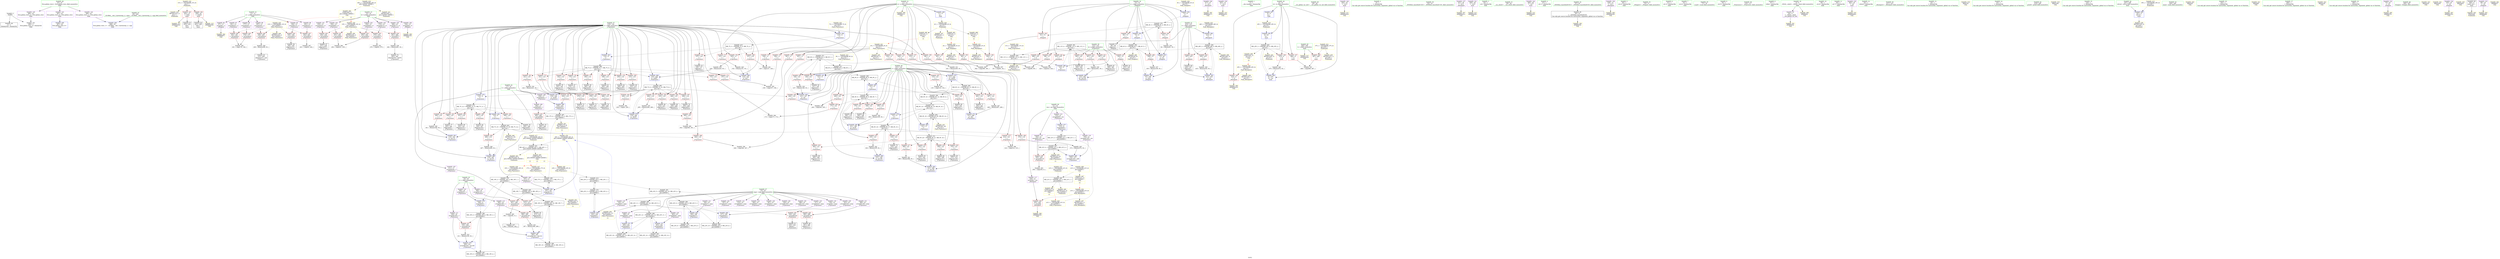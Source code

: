 digraph "SVFG" {
	label="SVFG";

	Node0x555a788dada0 [shape=record,color=grey,label="{NodeID: 0\nNullPtr}"];
	Node0x555a788dada0 -> Node0x555a788ec330[style=solid];
	Node0x555a788dada0 -> Node0x555a788f99d0[style=solid];
	Node0x555a78922070 [shape=record,color=yellow,style=double,label="{NodeID: 443\nRETMU(31V_1)\npts\{1 \}\nFun[main]}"];
	Node0x555a78900a80 [shape=record,color=grey,label="{NodeID: 360\n183 = cmp(178, 182, )\n}"];
	Node0x555a788faf20 [shape=record,color=blue,label="{NodeID: 277\n310\<--9\narrayidx95\<--\n_Z7processv\n}"];
	Node0x555a788faf20 -> Node0x555a789113a0[style=dashed];
	Node0x555a788eec30 [shape=record,color=red,label="{NodeID: 194\n308\<--119\n\<--i\n_Z7processv\n}"];
	Node0x555a788eec30 -> Node0x555a788edbf0[style=solid];
	Node0x555a788eb730 [shape=record,color=purple,label="{NodeID: 111\n329\<--19\narrayidx105\<--c\n_Z7processv\n}"];
	Node0x555a788eb730 -> Node0x555a788f8de0[style=solid];
	Node0x555a788eb730 -> Node0x555a788fb0c0[style=solid];
	Node0x555a788d9e30 [shape=record,color=green,label="{NodeID: 28\n43\<--47\nllvm.global_ctors\<--llvm.global_ctors_field_insensitive\nGlob }"];
	Node0x555a788d9e30 -> Node0x555a788f20f0[style=solid];
	Node0x555a788d9e30 -> Node0x555a788f21c0[style=solid];
	Node0x555a788d9e30 -> Node0x555a788f22c0[style=solid];
	Node0x555a788f6130 [shape=record,color=black,label="{NodeID: 388\nMR_7V_6 = PHI(MR_7V_7, MR_7V_5, )\npts\{120 \}\n}"];
	Node0x555a788f6130 -> Node0x555a788f38e0[style=dashed];
	Node0x555a788f6130 -> Node0x555a788f39b0[style=dashed];
	Node0x555a788f6130 -> Node0x555a788f3a80[style=dashed];
	Node0x555a788f6130 -> Node0x555a788f3b50[style=dashed];
	Node0x555a788f6130 -> Node0x555a788f3c20[style=dashed];
	Node0x555a788f6130 -> Node0x555a788f3cf0[style=dashed];
	Node0x555a788f6130 -> Node0x555a788f3dc0[style=dashed];
	Node0x555a788f6130 -> Node0x555a788f3e90[style=dashed];
	Node0x555a788f6130 -> Node0x555a788f3f60[style=dashed];
	Node0x555a788f6130 -> Node0x555a788f4030[style=dashed];
	Node0x555a788f6130 -> Node0x555a788fa700[style=dashed];
	Node0x555a788f6130 -> Node0x555a788fa7d0[style=dashed];
	Node0x555a788fc5e0 [shape=record,color=yellow,style=double,label="{NodeID: 305\nAPARM(417)\nCS[]}"];
	Node0x555a788f02f0 [shape=record,color=red,label="{NodeID: 222\n393\<--123\n\<--k\n_Z7processv\n}"];
	Node0x555a788f02f0 -> Node0x555a788ee4e0[style=solid];
	Node0x555a788f1db0 [shape=record,color=purple,label="{NodeID: 139\n453\<--33\n\<--.str.4\nmain\n}"];
	Node0x555a788f1db0 -> Node0x555a788fc9f0[style=solid];
	Node0x555a788eca10 [shape=record,color=black,label="{NodeID: 56\n166\<--165\nidxprom14\<--\n_Z7processv\n}"];
	Node0x555a7891f4e0 [shape=record,color=yellow,style=double,label="{NodeID: 416\n40V_1 = ENCHI(MR_40V_0)\npts\{140000 160000 \}\nFun[main]}"];
	Node0x555a7891f4e0 -> Node0x555a78921e20[style=dashed];
	Node0x555a7891f4e0 -> Node0x555a78923460[style=dashed];
	Node0x555a788fe200 [shape=record,color=grey,label="{NodeID: 333\n226 = Binary(225, 93, )\n}"];
	Node0x555a788fe200 -> Node0x555a788fa7d0[style=solid];
	Node0x555a788f98d0 [shape=record,color=blue,label="{NodeID: 250\n488\<--45\nllvm.global_ctors_1\<--_GLOBAL__sub_I_hyeonseop_2_1.cpp\nGlob }"];
	Node0x555a788f34d0 [shape=record,color=red,label="{NodeID: 167\n102\<--73\n\<--i\n_Z5inputv\n}"];
	Node0x555a788f34d0 -> Node0x555a788ec6d0[style=solid];
	Node0x555a788ee0d0 [shape=record,color=black,label="{NodeID: 84\n359\<--358\nidxprom121\<--\n_Z7processv\n}"];
	Node0x555a788c03b0 [shape=record,color=green,label="{NodeID: 1\n7\<--1\n__dso_handle\<--dummyObj\nGlob }"];
	Node0x555a78922150 [shape=record,color=yellow,style=double,label="{NodeID: 444\nRETMU(25V_3)\npts\{10 \}\nFun[main]}"];
	Node0x555a78900c00 [shape=record,color=grey,label="{NodeID: 361\n129 = cmp(127, 128, )\n}"];
	Node0x555a788faff0 [shape=record,color=blue,label="{NodeID: 278\n121\<--9\nj\<--\n_Z7processv\n}"];
	Node0x555a788faff0 -> Node0x555a78911da0[style=dashed];
	Node0x555a788eed00 [shape=record,color=red,label="{NodeID: 195\n321\<--119\n\<--i\n_Z7processv\n}"];
	Node0x555a788eed00 -> Node0x555a788edd90[style=solid];
	Node0x555a788eb800 [shape=record,color=purple,label="{NodeID: 112\n360\<--19\narrayidx122\<--c\n_Z7processv\n}"];
	Node0x555a788eb800 -> Node0x555a788f8f80[style=solid];
	Node0x555a788d9f30 [shape=record,color=green,label="{NodeID: 29\n48\<--49\n__cxx_global_var_init\<--__cxx_global_var_init_field_insensitive\n}"];
	Node0x555a788f6630 [shape=record,color=black,label="{NodeID: 389\nMR_9V_6 = PHI(MR_9V_8, MR_9V_2, )\npts\{122 \}\n}"];
	Node0x555a788f6630 -> Node0x555a788fa3c0[style=dashed];
	Node0x555a788f6630 -> Node0x555a789192a0[style=dashed];
	Node0x555a788fc6b0 [shape=record,color=yellow,style=double,label="{NodeID: 306\nAPARM(416)\nCS[]}"];
	Node0x555a788f03c0 [shape=record,color=red,label="{NodeID: 223\n401\<--123\n\<--k\n_Z7processv\n}"];
	Node0x555a788f03c0 -> Node0x555a788feb00[style=solid];
	Node0x555a788f1e80 [shape=record,color=purple,label="{NodeID: 140\n454\<--35\n\<--.str.5\nmain\n}"];
	Node0x555a788f1e80 -> Node0x555a788fcac0[style=solid];
	Node0x555a788ecae0 [shape=record,color=black,label="{NodeID: 57\n176\<--175\nidxprom19\<--\n_Z7processv\n}"];
	Node0x555a7891f5f0 [shape=record,color=yellow,style=double,label="{NodeID: 417\n42V_1 = ENCHI(MR_42V_0)\npts\{180000 200000 240000 \}\nFun[main]}"];
	Node0x555a7891f5f0 -> Node0x555a7891aba0[style=dashed];
	Node0x555a788fe380 [shape=record,color=grey,label="{NodeID: 334\n222 = Binary(221, 93, )\n}"];
	Node0x555a788fe380 -> Node0x555a788fa700[style=solid];
	Node0x555a788f99d0 [shape=record,color=blue, style = dotted,label="{NodeID: 251\n489\<--3\nllvm.global_ctors_2\<--dummyVal\nGlob }"];
	Node0x555a788f35a0 [shape=record,color=red,label="{NodeID: 168\n108\<--73\n\<--i\n_Z5inputv\n}"];
	Node0x555a788f35a0 -> Node0x555a788fe800[style=solid];
	Node0x555a788ee1a0 [shape=record,color=black,label="{NodeID: 85\n375\<--374\nidxprom128\<--\n_Z7processv\n}"];
	Node0x555a788c0440 [shape=record,color=green,label="{NodeID: 2\n9\<--1\n\<--dummyObj\nCan only get source location for instruction, argument, global var or function.}"];
	Node0x555a78922230 [shape=record,color=yellow,style=double,label="{NodeID: 445\nRETMU(2V_1)\npts\{12 \}\nFun[_Z7processv]}"];
	Node0x555a78900d80 [shape=record,color=grey,label="{NodeID: 362\n135 = cmp(133, 134, )\n}"];
	Node0x555a788fb0c0 [shape=record,color=blue,label="{NodeID: 279\n329\<--331\narrayidx105\<--inc106\n_Z7processv\n}"];
	Node0x555a788fb0c0 -> Node0x555a788f5c30[style=dashed];
	Node0x555a788eedd0 [shape=record,color=red,label="{NodeID: 196\n327\<--119\n\<--i\n_Z7processv\n}"];
	Node0x555a788eedd0 -> Node0x555a788edf30[style=solid];
	Node0x555a788eb8d0 [shape=record,color=purple,label="{NodeID: 113\n395\<--19\narrayidx140\<--c\n_Z7processv\n}"];
	Node0x555a788eb8d0 -> Node0x555a788f9120[style=solid];
	Node0x555a788eb8d0 -> Node0x555a788fb740[style=solid];
	Node0x555a788da030 [shape=record,color=green,label="{NodeID: 30\n52\<--53\n_ZNSt8ios_base4InitC1Ev\<--_ZNSt8ios_base4InitC1Ev_field_insensitive\n}"];
	Node0x555a788f6720 [shape=record,color=black,label="{NodeID: 390\nMR_17V_2 = PHI(MR_17V_3, MR_17V_1, )\npts\{180000 \}\n}"];
	Node0x555a788f6720 -> Node0x555a788fa2f0[style=dashed];
	Node0x555a788f6720 -> Node0x555a789197a0[style=dashed];
	Node0x555a788fc780 [shape=record,color=yellow,style=double,label="{NodeID: 307\nAPARM(431)\nCS[]}"];
	Node0x555a788f0490 [shape=record,color=red,label="{NodeID: 224\n165\<--164\n\<--arrayidx13\n_Z7processv\n}"];
	Node0x555a788f0490 -> Node0x555a788eca10[style=solid];
	Node0x555a788f1f50 [shape=record,color=purple,label="{NodeID: 141\n459\<--38\n\<--.str.6\nmain\n}"];
	Node0x555a788f1f50 -> Node0x555a788fcc60[style=solid];
	Node0x555a788ecbb0 [shape=record,color=black,label="{NodeID: 58\n180\<--179\nidxprom21\<--\n_Z7processv\n}"];
	Node0x555a7891f730 [shape=record,color=yellow,style=double,label="{NodeID: 418\n31V_1 = ENCHI(MR_31V_0)\npts\{1 \}\nFun[main]}"];
	Node0x555a7891f730 -> Node0x555a788f2ff0[style=dashed];
	Node0x555a7891f730 -> Node0x555a788f30c0[style=dashed];
	Node0x555a7891f730 -> Node0x555a78922070[style=dashed];
	Node0x555a788fe500 [shape=record,color=grey,label="{NodeID: 335\n295 = Binary(294, 269, )\n}"];
	Node0x555a788fe500 -> Node0x555a788facb0[style=solid];
	Node0x555a788f9ad0 [shape=record,color=blue,label="{NodeID: 252\n73\<--9\ni\<--\n_Z5inputv\n}"];
	Node0x555a788f9ad0 -> Node0x555a788cd9a0[style=dashed];
	Node0x555a788f3670 [shape=record,color=red,label="{NodeID: 169\n127\<--119\n\<--i\n_Z7processv\n}"];
	Node0x555a788f3670 -> Node0x555a78900c00[style=solid];
	Node0x555a788ee270 [shape=record,color=black,label="{NodeID: 86\n385\<--384\nidxprom133\<--\n_Z7processv\n}"];
	Node0x555a788d3cb0 [shape=record,color=green,label="{NodeID: 3\n25\<--1\n.str\<--dummyObj\nGlob }"];
	Node0x555a78922340 [shape=record,color=yellow,style=double,label="{NodeID: 446\nRETMU(7V_15)\npts\{120 \}\nFun[_Z7processv]}"];
	Node0x555a78900f00 [shape=record,color=grey,label="{NodeID: 363\n100 = cmp(98, 99, )\n}"];
	Node0x555a788fb190 [shape=record,color=blue,label="{NodeID: 280\n121\<--336\nj\<--inc109\n_Z7processv\n}"];
	Node0x555a788fb190 -> Node0x555a78911da0[style=dashed];
	Node0x555a788eeea0 [shape=record,color=red,label="{NodeID: 197\n340\<--119\n\<--i\n_Z7processv\n}"];
	Node0x555a788eeea0 -> Node0x555a788fec80[style=solid];
	Node0x555a788eb9a0 [shape=record,color=purple,label="{NodeID: 114\n310\<--21\narrayidx95\<--res\n_Z7processv\n}"];
	Node0x555a788eb9a0 -> Node0x555a788faf20[style=solid];
	Node0x555a788da130 [shape=record,color=green,label="{NodeID: 31\n58\<--59\n__cxa_atexit\<--__cxa_atexit_field_insensitive\n}"];
	Node0x555a788f6810 [shape=record,color=black,label="{NodeID: 391\nMR_23V_5 = PHI(MR_23V_10, MR_23V_2, )\npts\{240000 \}\n}"];
	Node0x555a788f6810 -> Node0x555a788f4d30[style=dashed];
	Node0x555a788f6810 -> Node0x555a78919ca0[style=dashed];
	Node0x555a788fc850 [shape=record,color=yellow,style=double,label="{NodeID: 308\nAPARM(430)\nCS[]}"];
	Node0x555a788f0560 [shape=record,color=red,label="{NodeID: 225\n178\<--177\n\<--arrayidx20\n_Z7processv\n}"];
	Node0x555a788f0560 -> Node0x555a78900a80[style=solid];
	Node0x555a788f2020 [shape=record,color=purple,label="{NodeID: 142\n460\<--40\n\<--.str.7\nmain\n}"];
	Node0x555a788f2020 -> Node0x555a788fcd30[style=solid];
	Node0x555a788ecc80 [shape=record,color=black,label="{NodeID: 59\n186\<--185\nidxprom24\<--\n_Z7processv\n}"];
	Node0x555a7891f810 [shape=record,color=yellow,style=double,label="{NodeID: 419\n25V_1 = ENCHI(MR_25V_0)\npts\{10 \}\nFun[main]}"];
	Node0x555a7891f810 -> Node0x555a788fbc20[style=dashed];
	Node0x555a788fe680 [shape=record,color=grey,label="{NodeID: 336\n92 = Binary(91, 93, )\n}"];
	Node0x555a788fe680 -> Node0x555a788f9ba0[style=solid];
	Node0x555a788f9ba0 [shape=record,color=blue,label="{NodeID: 253\n73\<--92\ni\<--inc\n_Z5inputv\n}"];
	Node0x555a788f9ba0 -> Node0x555a788cd9a0[style=dashed];
	Node0x555a788f3740 [shape=record,color=red,label="{NodeID: 170\n137\<--119\n\<--i\n_Z7processv\n}"];
	Node0x555a788f3740 -> Node0x555a788ec7a0[style=solid];
	Node0x555a788ee340 [shape=record,color=black,label="{NodeID: 87\n388\<--387\nidxprom135\<--\n_Z7processv\n}"];
	Node0x555a788d3d40 [shape=record,color=green,label="{NodeID: 4\n27\<--1\n.str.1\<--dummyObj\nGlob }"];
	Node0x555a78922420 [shape=record,color=yellow,style=double,label="{NodeID: 447\nRETMU(9V_18)\npts\{122 \}\nFun[_Z7processv]}"];
	Node0x555a78901080 [shape=record,color=grey,label="{NodeID: 364\n173 = cmp(171, 172, )\n}"];
	Node0x555a788fb260 [shape=record,color=blue,label="{NodeID: 281\n119\<--341\ni\<--inc112\n_Z7processv\n}"];
	Node0x555a788fb260 -> Node0x555a789100a0[style=dashed];
	Node0x555a788eef70 [shape=record,color=red,label="{NodeID: 198\n346\<--119\n\<--i\n_Z7processv\n}"];
	Node0x555a788eef70 -> Node0x555a78900480[style=solid];
	Node0x555a788f0ab0 [shape=record,color=purple,label="{NodeID: 115\n354\<--21\narrayidx119\<--res\n_Z7processv\n}"];
	Node0x555a788f0ab0 -> Node0x555a788f8eb0[style=solid];
	Node0x555a788da230 [shape=record,color=green,label="{NodeID: 32\n57\<--63\n_ZNSt8ios_base4InitD1Ev\<--_ZNSt8ios_base4InitD1Ev_field_insensitive\n}"];
	Node0x555a788da230 -> Node0x555a788ec500[style=solid];
	Node0x555a78917ed0 [shape=record,color=black,label="{NodeID: 392\nMR_23V_14 = PHI(MR_23V_13, MR_23V_12, )\npts\{240000 \}\n}"];
	Node0x555a78917ed0 -> Node0x555a788f5730[style=dashed];
	Node0x555a788fc920 [shape=record,color=yellow,style=double,label="{NodeID: 309\nAPARM(438)\nCS[]}"];
	Node0x555a788f0630 [shape=record,color=red,label="{NodeID: 226\n182\<--181\n\<--arrayidx22\n_Z7processv\n}"];
	Node0x555a788f0630 -> Node0x555a78900a80[style=solid];
	Node0x555a788f20f0 [shape=record,color=purple,label="{NodeID: 143\n487\<--43\nllvm.global_ctors_0\<--llvm.global_ctors\nGlob }"];
	Node0x555a788f20f0 -> Node0x555a788f97d0[style=solid];
	Node0x555a788ecd50 [shape=record,color=black,label="{NodeID: 60\n189\<--188\nidxprom26\<--\n_Z7processv\n}"];
	Node0x555a7891f8f0 [shape=record,color=yellow,style=double,label="{NodeID: 420\n2V_1 = ENCHI(MR_2V_0)\npts\{12 \}\nFun[main]}"];
	Node0x555a7891f8f0 -> Node0x555a78921060[style=dashed];
	Node0x555a7891f8f0 -> Node0x555a789230c0[style=dashed];
	Node0x555a7891f8f0 -> Node0x555a78923220[style=dashed];
	Node0x555a7891f8f0 -> Node0x555a789236b0[style=dashed];
	Node0x555a788fe800 [shape=record,color=grey,label="{NodeID: 337\n109 = Binary(108, 93, )\n}"];
	Node0x555a788fe800 -> Node0x555a788f9d40[style=solid];
	Node0x555a788f9c70 [shape=record,color=blue,label="{NodeID: 254\n73\<--9\ni\<--\n_Z5inputv\n}"];
	Node0x555a788f9c70 -> Node0x555a789183a0[style=dashed];
	Node0x555a788f3810 [shape=record,color=red,label="{NodeID: 171\n151\<--119\n\<--i\n_Z7processv\n}"];
	Node0x555a788f3810 -> Node0x555a788fdc00[style=solid];
	Node0x555a788ee410 [shape=record,color=black,label="{NodeID: 88\n391\<--390\ntobool137\<--\n_Z7processv\n}"];
	Node0x555a788d3dd0 [shape=record,color=green,label="{NodeID: 5\n29\<--1\n.str.2\<--dummyObj\nGlob }"];
	Node0x555a78922500 [shape=record,color=yellow,style=double,label="{NodeID: 448\nRETMU(11V_2)\npts\{124 \}\nFun[_Z7processv]}"];
	Node0x555a78901200 [shape=record,color=grey,label="{NodeID: 365\n362 = cmp(361, 9, )\n}"];
	Node0x555a78901200 -> Node0x555a78501de0[style=solid];
	Node0x555a788fb330 [shape=record,color=blue,label="{NodeID: 282\n119\<--9\ni\<--\n_Z7processv\n}"];
	Node0x555a788fb330 -> Node0x555a7891b600[style=dashed];
	Node0x555a788ef040 [shape=record,color=red,label="{NodeID: 199\n372\<--119\n\<--i\n_Z7processv\n}"];
	Node0x555a788ef040 -> Node0x555a788ff400[style=solid];
	Node0x555a788f0b40 [shape=record,color=purple,label="{NodeID: 116\n376\<--21\narrayidx129\<--res\n_Z7processv\n}"];
	Node0x555a788f0b40 -> Node0x555a788fb5a0[style=solid];
	Node0x555a788da330 [shape=record,color=green,label="{NodeID: 33\n70\<--71\n_Z5inputv\<--_Z5inputv_field_insensitive\n}"];
	Node0x555a789183a0 [shape=record,color=black,label="{NodeID: 393\nMR_4V_6 = PHI(MR_4V_7, MR_4V_5, )\npts\{74 \}\n}"];
	Node0x555a789183a0 -> Node0x555a788f3400[style=dashed];
	Node0x555a789183a0 -> Node0x555a788f34d0[style=dashed];
	Node0x555a789183a0 -> Node0x555a788f35a0[style=dashed];
	Node0x555a789183a0 -> Node0x555a788f9d40[style=dashed];
	Node0x555a789183a0 -> Node0x555a78922fe0[style=dashed];
	Node0x555a788fc9f0 [shape=record,color=yellow,style=double,label="{NodeID: 310\nAPARM(453)\nCS[]}"];
	Node0x555a788f0700 [shape=record,color=red,label="{NodeID: 227\n202\<--201\n\<--arrayidx32\n_Z7processv\n}"];
	Node0x555a788f0700 -> Node0x555a78901500[style=solid];
	Node0x555a788f21c0 [shape=record,color=purple,label="{NodeID: 144\n488\<--43\nllvm.global_ctors_1\<--llvm.global_ctors\nGlob }"];
	Node0x555a788f21c0 -> Node0x555a788f98d0[style=solid];
	Node0x555a788ece20 [shape=record,color=black,label="{NodeID: 61\n200\<--199\nidxprom31\<--\n_Z7processv\n}"];
	Node0x555a7891f9d0 [shape=record,color=yellow,style=double,label="{NodeID: 421\n2V_1 = ENCHI(MR_2V_0)\npts\{12 \}\nFun[_Z7processv]}"];
	Node0x555a7891f9d0 -> Node0x555a788f27d0[style=dashed];
	Node0x555a7891f9d0 -> Node0x555a788f28a0[style=dashed];
	Node0x555a7891f9d0 -> Node0x555a788f2970[style=dashed];
	Node0x555a7891f9d0 -> Node0x555a788f2a40[style=dashed];
	Node0x555a7891f9d0 -> Node0x555a788f2b10[style=dashed];
	Node0x555a7891f9d0 -> Node0x555a788f2be0[style=dashed];
	Node0x555a7891f9d0 -> Node0x555a788f2cb0[style=dashed];
	Node0x555a7891f9d0 -> Node0x555a788f2d80[style=dashed];
	Node0x555a7891f9d0 -> Node0x555a788f2e50[style=dashed];
	Node0x555a7891f9d0 -> Node0x555a78922230[style=dashed];
	Node0x555a788fe980 [shape=record,color=grey,label="{NodeID: 338\n282 = Binary(281, 93, )\n}"];
	Node0x555a788fe980 -> Node0x555a788ed8b0[style=solid];
	Node0x555a788f9d40 [shape=record,color=blue,label="{NodeID: 255\n73\<--109\ni\<--inc9\n_Z5inputv\n}"];
	Node0x555a788f9d40 -> Node0x555a789183a0[style=dashed];
	Node0x555a788f38e0 [shape=record,color=red,label="{NodeID: 172\n157\<--119\n\<--i\n_Z7processv\n}"];
	Node0x555a788f38e0 -> Node0x555a78900300[style=solid];
	Node0x555a788ee4e0 [shape=record,color=black,label="{NodeID: 89\n394\<--393\nidxprom139\<--\n_Z7processv\n}"];
	Node0x555a788d3e60 [shape=record,color=green,label="{NodeID: 6\n31\<--1\n.str.3\<--dummyObj\nGlob }"];
	Node0x555a789225e0 [shape=record,color=yellow,style=double,label="{NodeID: 449\nRETMU(13V_1)\npts\{140000 \}\nFun[_Z7processv]}"];
	Node0x555a78901380 [shape=record,color=grey,label="{NodeID: 366\n256 = cmp(251, 255, )\n}"];
	Node0x555a788fb400 [shape=record,color=blue,label="{NodeID: 283\n121\<--9\nj\<--\n_Z7processv\n}"];
	Node0x555a788fb400 -> Node0x555a7890fba0[style=dashed];
	Node0x555a788ef110 [shape=record,color=red,label="{NodeID: 200\n406\<--119\n\<--i\n_Z7processv\n}"];
	Node0x555a788ef110 -> Node0x555a788ff880[style=solid];
	Node0x555a788f0bd0 [shape=record,color=purple,label="{NodeID: 117\n429\<--21\narrayidx\<--res\n_Z6outputv\n}"];
	Node0x555a788f0bd0 -> Node0x555a788f9460[style=solid];
	Node0x555a788ea7c0 [shape=record,color=green,label="{NodeID: 34\n73\<--74\ni\<--i_field_insensitive\n_Z5inputv\n}"];
	Node0x555a788ea7c0 -> Node0x555a788f3190[style=solid];
	Node0x555a788ea7c0 -> Node0x555a788f3260[style=solid];
	Node0x555a788ea7c0 -> Node0x555a788f3330[style=solid];
	Node0x555a788ea7c0 -> Node0x555a788f3400[style=solid];
	Node0x555a788ea7c0 -> Node0x555a788f34d0[style=solid];
	Node0x555a788ea7c0 -> Node0x555a788f35a0[style=solid];
	Node0x555a788ea7c0 -> Node0x555a788f9ad0[style=solid];
	Node0x555a788ea7c0 -> Node0x555a788f9ba0[style=solid];
	Node0x555a788ea7c0 -> Node0x555a788f9c70[style=solid];
	Node0x555a788ea7c0 -> Node0x555a788f9d40[style=solid];
	Node0x555a789188a0 [shape=record,color=black,label="{NodeID: 394\nMR_28V_3 = PHI(MR_28V_4, MR_28V_2, )\npts\{415 \}\n}"];
	Node0x555a789188a0 -> Node0x555a788f91f0[style=dashed];
	Node0x555a789188a0 -> Node0x555a788f92c0[style=dashed];
	Node0x555a789188a0 -> Node0x555a788f9390[style=dashed];
	Node0x555a789188a0 -> Node0x555a788fba80[style=dashed];
	Node0x555a789188a0 -> Node0x555a78922c30[style=dashed];
	Node0x555a788fcac0 [shape=record,color=yellow,style=double,label="{NodeID: 311\nAPARM(454)\nCS[]}"];
	Node0x555a788f07d0 [shape=record,color=red,label="{NodeID: 228\n208\<--207\n\<--arrayidx36\n_Z7processv\n}"];
	Node0x555a788f07d0 -> Node0x555a788ffa00[style=solid];
	Node0x555a788f22c0 [shape=record,color=purple,label="{NodeID: 145\n489\<--43\nllvm.global_ctors_2\<--llvm.global_ctors\nGlob }"];
	Node0x555a788f22c0 -> Node0x555a788f99d0[style=solid];
	Node0x555a788ecef0 [shape=record,color=black,label="{NodeID: 62\n206\<--205\nidxprom35\<--\n_Z7processv\n}"];
	Node0x555a7891fae0 [shape=record,color=yellow,style=double,label="{NodeID: 422\n7V_1 = ENCHI(MR_7V_0)\npts\{120 \}\nFun[_Z7processv]}"];
	Node0x555a7891fae0 -> Node0x555a788f9e10[style=dashed];
	Node0x555a788feb00 [shape=record,color=grey,label="{NodeID: 339\n402 = Binary(401, 93, )\n}"];
	Node0x555a788feb00 -> Node0x555a788fb810[style=solid];
	Node0x555a788f9e10 [shape=record,color=blue,label="{NodeID: 256\n119\<--9\ni\<--\n_Z7processv\n}"];
	Node0x555a788f9e10 -> Node0x555a7891d900[style=dashed];
	Node0x555a788f39b0 [shape=record,color=red,label="{NodeID: 173\n161\<--119\n\<--i\n_Z7processv\n}"];
	Node0x555a788f39b0 -> Node0x555a788fa2f0[style=solid];
	Node0x555a788ee5b0 [shape=record,color=black,label="{NodeID: 90\n428\<--427\nidxprom\<--\n_Z6outputv\n}"];
	Node0x555a788d3ef0 [shape=record,color=green,label="{NodeID: 7\n33\<--1\n.str.4\<--dummyObj\nGlob }"];
	Node0x555a789226c0 [shape=record,color=yellow,style=double,label="{NodeID: 450\nRETMU(15V_1)\npts\{160000 \}\nFun[_Z7processv]}"];
	Node0x555a78901500 [shape=record,color=grey,label="{NodeID: 367\n203 = cmp(93, 202, )\n}"];
	Node0x555a788fb4d0 [shape=record,color=blue,label="{NodeID: 284\n121\<--369\nj\<--inc126\n_Z7processv\n}"];
	Node0x555a788fb4d0 -> Node0x555a7890fba0[style=dashed];
	Node0x555a788ef1e0 [shape=record,color=red,label="{NodeID: 201\n133\<--121\n\<--j\n_Z7processv\n}"];
	Node0x555a788ef1e0 -> Node0x555a78900d80[style=solid];
	Node0x555a788f0ca0 [shape=record,color=purple,label="{NodeID: 118\n139\<--23\narrayidx\<--map\n_Z7processv\n}"];
	Node0x555a788ea850 [shape=record,color=green,label="{NodeID: 35\n77\<--78\nscanf\<--scanf_field_insensitive\n}"];
	Node0x555a78918da0 [shape=record,color=black,label="{NodeID: 395\nMR_7V_9 = PHI(MR_7V_10, MR_7V_8, )\npts\{120 \}\n}"];
	Node0x555a78918da0 -> Node0x555a788f4100[style=dashed];
	Node0x555a78918da0 -> Node0x555a788f41d0[style=dashed];
	Node0x555a78918da0 -> Node0x555a788f42a0[style=dashed];
	Node0x555a78918da0 -> Node0x555a788f4370[style=dashed];
	Node0x555a78918da0 -> Node0x555a788f4440[style=dashed];
	Node0x555a78918da0 -> Node0x555a788f4510[style=dashed];
	Node0x555a78918da0 -> Node0x555a788f45e0[style=dashed];
	Node0x555a78918da0 -> Node0x555a788f46b0[style=dashed];
	Node0x555a78918da0 -> Node0x555a788f4780[style=dashed];
	Node0x555a78918da0 -> Node0x555a788f4850[style=dashed];
	Node0x555a78918da0 -> Node0x555a788facb0[style=dashed];
	Node0x555a78918da0 -> Node0x555a788fad80[style=dashed];
	Node0x555a788fcb90 [shape=record,color=yellow,style=double,label="{NodeID: 312\nAPARM(452)\nCS[]}"];
	Node0x555a788f08a0 [shape=record,color=red,label="{NodeID: 229\n212\<--211\n\<--arrayidx38\n_Z7processv\n}"];
	Node0x555a788f08a0 -> Node0x555a788ed090[style=solid];
	Node0x555a788f23c0 [shape=record,color=red,label="{NodeID: 146\n416\<--8\n\<--tc\n_Z6outputv\n}"];
	Node0x555a788f23c0 -> Node0x555a788fc6b0[style=solid];
	Node0x555a788ecfc0 [shape=record,color=black,label="{NodeID: 63\n210\<--209\nidxprom37\<--sub\n_Z7processv\n}"];
	Node0x555a789105a0 [shape=record,color=yellow,style=double,label="{NodeID: 423\n9V_1 = ENCHI(MR_9V_0)\npts\{122 \}\nFun[_Z7processv]}"];
	Node0x555a789105a0 -> Node0x555a7891de00[style=dashed];
	Node0x555a788fec80 [shape=record,color=grey,label="{NodeID: 340\n341 = Binary(340, 93, )\n}"];
	Node0x555a788fec80 -> Node0x555a788fb260[style=solid];
	Node0x555a788f9ee0 [shape=record,color=blue,label="{NodeID: 257\n121\<--9\nj\<--\n_Z7processv\n}"];
	Node0x555a788f9ee0 -> Node0x555a788cdea0[style=dashed];
	Node0x555a788f3a80 [shape=record,color=red,label="{NodeID: 174\n162\<--119\n\<--i\n_Z7processv\n}"];
	Node0x555a788f3a80 -> Node0x555a788ec940[style=solid];
	Node0x555a788ee680 [shape=record,color=black,label="{NodeID: 91\n455\<--452\ncall\<--\nmain\n}"];
	Node0x555a788d8c80 [shape=record,color=green,label="{NodeID: 8\n35\<--1\n.str.5\<--dummyObj\nGlob }"];
	Node0x555a789227a0 [shape=record,color=yellow,style=double,label="{NodeID: 451\nRETMU(17V_4)\npts\{180000 \}\nFun[_Z7processv]|{<s0>13}}"];
	Node0x555a789227a0:s0 -> Node0x555a78923b30[style=dashed,color=blue];
	Node0x555a78901680 [shape=record,color=grey,label="{NodeID: 368\n316 = cmp(314, 315, )\n}"];
	Node0x555a788fb5a0 [shape=record,color=blue,label="{NodeID: 285\n376\<--373\narrayidx129\<--add\n_Z7processv\n}"];
	Node0x555a788fb5a0 -> Node0x555a7891ca00[style=dashed];
	Node0x555a788ef2b0 [shape=record,color=red,label="{NodeID: 202\n140\<--121\n\<--j\n_Z7processv\n}"];
	Node0x555a788ef2b0 -> Node0x555a788ec870[style=solid];
	Node0x555a788f0d70 [shape=record,color=purple,label="{NodeID: 119\n142\<--23\narrayidx5\<--map\n_Z7processv\n}"];
	Node0x555a788f0d70 -> Node0x555a788f9fb0[style=solid];
	Node0x555a788ea8e0 [shape=record,color=green,label="{NodeID: 36\n116\<--117\n_Z7processv\<--_Z7processv_field_insensitive\n}"];
	Node0x555a789192a0 [shape=record,color=black,label="{NodeID: 396\nMR_9V_10 = PHI(MR_9V_12, MR_9V_6, )\npts\{122 \}\n}"];
	Node0x555a789192a0 -> Node0x555a788fa970[style=dashed];
	Node0x555a789192a0 -> Node0x555a78910db0[style=dashed];
	Node0x555a788fcc60 [shape=record,color=yellow,style=double,label="{NodeID: 313\nAPARM(459)\nCS[]}"];
	Node0x555a788f0970 [shape=record,color=red,label="{NodeID: 230\n236\<--235\n\<--arrayidx52\n_Z7processv\n}"];
	Node0x555a788f0970 -> Node0x555a788ed300[style=solid];
	Node0x555a788f2490 [shape=record,color=red,label="{NodeID: 147\n466\<--8\n\<--tc\nmain\n}"];
	Node0x555a788f2490 -> Node0x555a788ffd00[style=solid];
	Node0x555a788ed090 [shape=record,color=black,label="{NodeID: 64\n213\<--212\nidxprom39\<--\n_Z7processv\n}"];
	Node0x555a78910680 [shape=record,color=yellow,style=double,label="{NodeID: 424\n11V_1 = ENCHI(MR_11V_0)\npts\{124 \}\nFun[_Z7processv]}"];
	Node0x555a78910680 -> Node0x555a7891c000[style=dashed];
	Node0x555a788fee00 [shape=record,color=grey,label="{NodeID: 341\n369 = Binary(368, 93, )\n}"];
	Node0x555a788fee00 -> Node0x555a788fb4d0[style=solid];
	Node0x555a788f9fb0 [shape=record,color=blue,label="{NodeID: 258\n142\<--144\narrayidx5\<--\n_Z7processv\n}"];
	Node0x555a788f9fb0 -> Node0x555a7890f6a0[style=dashed];
	Node0x555a788f3b50 [shape=record,color=red,label="{NodeID: 175\n172\<--119\n\<--i\n_Z7processv\n}"];
	Node0x555a788f3b50 -> Node0x555a78901080[style=solid];
	Node0x555a788ee750 [shape=record,color=black,label="{NodeID: 92\n461\<--458\ncall1\<--\nmain\n}"];
	Node0x555a788d8d10 [shape=record,color=green,label="{NodeID: 9\n37\<--1\nstdin\<--dummyObj\nGlob }"];
	Node0x555a78922880 [shape=record,color=yellow,style=double,label="{NodeID: 452\nRETMU(19V_7)\npts\{200000 \}\nFun[_Z7processv]|{<s0>13}}"];
	Node0x555a78922880:s0 -> Node0x555a78923b30[style=dashed,color=blue];
	Node0x555a78901800 [shape=record,color=grey,label="{NodeID: 369\n302 = cmp(300, 301, )\n}"];
	Node0x555a788fb670 [shape=record,color=blue,label="{NodeID: 286\n123\<--9\nk\<--\n_Z7processv\n}"];
	Node0x555a788fb670 -> Node0x555a789127a0[style=dashed];
	Node0x555a788ef380 [shape=record,color=red,label="{NodeID: 203\n146\<--121\n\<--j\n_Z7processv\n}"];
	Node0x555a788ef380 -> Node0x555a788fdd80[style=solid];
	Node0x555a788f0e40 [shape=record,color=purple,label="{NodeID: 120\n187\<--23\narrayidx25\<--map\n_Z7processv\n}"];
	Node0x555a788ea970 [shape=record,color=green,label="{NodeID: 37\n119\<--120\ni\<--i_field_insensitive\n_Z7processv\n}"];
	Node0x555a788ea970 -> Node0x555a788f3670[style=solid];
	Node0x555a788ea970 -> Node0x555a788f3740[style=solid];
	Node0x555a788ea970 -> Node0x555a788f3810[style=solid];
	Node0x555a788ea970 -> Node0x555a788f38e0[style=solid];
	Node0x555a788ea970 -> Node0x555a788f39b0[style=solid];
	Node0x555a788ea970 -> Node0x555a788f3a80[style=solid];
	Node0x555a788ea970 -> Node0x555a788f3b50[style=solid];
	Node0x555a788ea970 -> Node0x555a788f3c20[style=solid];
	Node0x555a788ea970 -> Node0x555a788f3cf0[style=solid];
	Node0x555a788ea970 -> Node0x555a788f3dc0[style=solid];
	Node0x555a788ea970 -> Node0x555a788f3e90[style=solid];
	Node0x555a788ea970 -> Node0x555a788f3f60[style=solid];
	Node0x555a788ea970 -> Node0x555a788f4030[style=solid];
	Node0x555a788ea970 -> Node0x555a788f4100[style=solid];
	Node0x555a788ea970 -> Node0x555a788f41d0[style=solid];
	Node0x555a788ea970 -> Node0x555a788f42a0[style=solid];
	Node0x555a788ea970 -> Node0x555a788f4370[style=solid];
	Node0x555a788ea970 -> Node0x555a788f4440[style=solid];
	Node0x555a788ea970 -> Node0x555a788f4510[style=solid];
	Node0x555a788ea970 -> Node0x555a788f45e0[style=solid];
	Node0x555a788ea970 -> Node0x555a788f46b0[style=solid];
	Node0x555a788ea970 -> Node0x555a788f4780[style=solid];
	Node0x555a788ea970 -> Node0x555a788f4850[style=solid];
	Node0x555a788ea970 -> Node0x555a788eea90[style=solid];
	Node0x555a788ea970 -> Node0x555a788eeb60[style=solid];
	Node0x555a788ea970 -> Node0x555a788eec30[style=solid];
	Node0x555a788ea970 -> Node0x555a788eed00[style=solid];
	Node0x555a788ea970 -> Node0x555a788eedd0[style=solid];
	Node0x555a788ea970 -> Node0x555a788eeea0[style=solid];
	Node0x555a788ea970 -> Node0x555a788eef70[style=solid];
	Node0x555a788ea970 -> Node0x555a788ef040[style=solid];
	Node0x555a788ea970 -> Node0x555a788ef110[style=solid];
	Node0x555a788ea970 -> Node0x555a788f9e10[style=solid];
	Node0x555a788ea970 -> Node0x555a788fa150[style=solid];
	Node0x555a788ea970 -> Node0x555a788fa220[style=solid];
	Node0x555a788ea970 -> Node0x555a788fa700[style=solid];
	Node0x555a788ea970 -> Node0x555a788fa7d0[style=solid];
	Node0x555a788ea970 -> Node0x555a788facb0[style=solid];
	Node0x555a788ea970 -> Node0x555a788fad80[style=solid];
	Node0x555a788ea970 -> Node0x555a788fb260[style=solid];
	Node0x555a788ea970 -> Node0x555a788fb330[style=solid];
	Node0x555a788ea970 -> Node0x555a788fb8e0[style=solid];
	Node0x555a789197a0 [shape=record,color=black,label="{NodeID: 397\nMR_17V_4 = PHI(MR_17V_5, MR_17V_2, )\npts\{180000 \}\n}"];
	Node0x555a789197a0 -> Node0x555a788fa8a0[style=dashed];
	Node0x555a789197a0 -> Node0x555a789227a0[style=dashed];
	Node0x555a788fcd30 [shape=record,color=yellow,style=double,label="{NodeID: 314\nAPARM(460)\nCS[]}"];
	Node0x555a788f8940 [shape=record,color=red,label="{NodeID: 231\n251\<--250\n\<--arrayidx60\n_Z7processv\n}"];
	Node0x555a788f8940 -> Node0x555a78901380[style=solid];
	Node0x555a788f2560 [shape=record,color=red,label="{NodeID: 148\n474\<--8\n\<--tc\nmain\n}"];
	Node0x555a788f2560 -> Node0x555a788ff580[style=solid];
	Node0x555a788ed160 [shape=record,color=black,label="{NodeID: 65\n216\<--215\nidxprom41\<--\n_Z7processv\n}"];
	Node0x555a78910760 [shape=record,color=yellow,style=double,label="{NodeID: 425\n13V_1 = ENCHI(MR_13V_0)\npts\{140000 \}\nFun[_Z7processv]}"];
	Node0x555a78910760 -> Node0x555a788f0490[style=dashed];
	Node0x555a78910760 -> Node0x555a788f0560[style=dashed];
	Node0x555a78910760 -> Node0x555a788f0630[style=dashed];
	Node0x555a78910760 -> Node0x555a788f0700[style=dashed];
	Node0x555a78910760 -> Node0x555a788f07d0[style=dashed];
	Node0x555a78910760 -> Node0x555a789225e0[style=dashed];
	Node0x555a788fef80 [shape=record,color=grey,label="{NodeID: 342\n336 = Binary(335, 93, )\n}"];
	Node0x555a788fef80 -> Node0x555a788fb190[style=solid];
	Node0x555a788fa080 [shape=record,color=blue,label="{NodeID: 259\n121\<--147\nj\<--inc\n_Z7processv\n}"];
	Node0x555a788fa080 -> Node0x555a788cdea0[style=dashed];
	Node0x555a788f3c20 [shape=record,color=red,label="{NodeID: 176\n175\<--119\n\<--i\n_Z7processv\n}"];
	Node0x555a788f3c20 -> Node0x555a788ecae0[style=solid];
	Node0x555a788ee820 [shape=record,color=purple,label="{NodeID: 93\n54\<--4\n\<--_ZStL8__ioinit\n__cxx_global_var_init\n}"];
	Node0x555a788ee820 -> Node0x555a788fc2a0[style=solid];
	Node0x555a788d8da0 [shape=record,color=green,label="{NodeID: 10\n38\<--1\n.str.6\<--dummyObj\nGlob }"];
	Node0x555a78922960 [shape=record,color=yellow,style=double,label="{NodeID: 453\nRETMU(21V_4)\npts\{220000 \}\nFun[_Z7processv]|{<s0>13}}"];
	Node0x555a78922960:s0 -> Node0x555a789239d0[style=dashed,color=blue];
	Node0x555a788cd9a0 [shape=record,color=black,label="{NodeID: 370\nMR_4V_3 = PHI(MR_4V_4, MR_4V_2, )\npts\{74 \}\n}"];
	Node0x555a788cd9a0 -> Node0x555a788f3190[style=dashed];
	Node0x555a788cd9a0 -> Node0x555a788f3260[style=dashed];
	Node0x555a788cd9a0 -> Node0x555a788f3330[style=dashed];
	Node0x555a788cd9a0 -> Node0x555a788f9ba0[style=dashed];
	Node0x555a788cd9a0 -> Node0x555a788f9c70[style=dashed];
	Node0x555a788fb740 [shape=record,color=blue,label="{NodeID: 287\n395\<--397\narrayidx140\<--dec141\n_Z7processv\n}"];
	Node0x555a788fb740 -> Node0x555a7891a1a0[style=dashed];
	Node0x555a788ef450 [shape=record,color=red,label="{NodeID: 204\n171\<--121\n\<--j\n_Z7processv\n}"];
	Node0x555a788ef450 -> Node0x555a78901080[style=solid];
	Node0x555a788f0f10 [shape=record,color=purple,label="{NodeID: 121\n190\<--23\narrayidx27\<--map\n_Z7processv\n}"];
	Node0x555a788f0f10 -> Node0x555a788fa490[style=solid];
	Node0x555a788eaa00 [shape=record,color=green,label="{NodeID: 38\n121\<--122\nj\<--j_field_insensitive\n_Z7processv\n}"];
	Node0x555a788eaa00 -> Node0x555a788ef1e0[style=solid];
	Node0x555a788eaa00 -> Node0x555a788ef2b0[style=solid];
	Node0x555a788eaa00 -> Node0x555a788ef380[style=solid];
	Node0x555a788eaa00 -> Node0x555a788ef450[style=solid];
	Node0x555a788eaa00 -> Node0x555a788ef520[style=solid];
	Node0x555a788eaa00 -> Node0x555a788ef5f0[style=solid];
	Node0x555a788eaa00 -> Node0x555a788ef6c0[style=solid];
	Node0x555a788eaa00 -> Node0x555a788ef790[style=solid];
	Node0x555a788eaa00 -> Node0x555a788ef860[style=solid];
	Node0x555a788eaa00 -> Node0x555a788ef930[style=solid];
	Node0x555a788eaa00 -> Node0x555a788efa00[style=solid];
	Node0x555a788eaa00 -> Node0x555a788efad0[style=solid];
	Node0x555a788eaa00 -> Node0x555a788efba0[style=solid];
	Node0x555a788eaa00 -> Node0x555a788efc70[style=solid];
	Node0x555a788eaa00 -> Node0x555a788efd40[style=solid];
	Node0x555a788eaa00 -> Node0x555a788efe10[style=solid];
	Node0x555a788eaa00 -> Node0x555a788efee0[style=solid];
	Node0x555a788eaa00 -> Node0x555a788effb0[style=solid];
	Node0x555a788eaa00 -> Node0x555a788f0080[style=solid];
	Node0x555a788eaa00 -> Node0x555a788f9ee0[style=solid];
	Node0x555a788eaa00 -> Node0x555a788fa080[style=solid];
	Node0x555a788eaa00 -> Node0x555a788fa3c0[style=solid];
	Node0x555a788eaa00 -> Node0x555a788fa560[style=solid];
	Node0x555a788eaa00 -> Node0x555a788fa970[style=solid];
	Node0x555a788eaa00 -> Node0x555a788fab10[style=solid];
	Node0x555a788eaa00 -> Node0x555a788faff0[style=solid];
	Node0x555a788eaa00 -> Node0x555a788fb190[style=solid];
	Node0x555a788eaa00 -> Node0x555a788fb400[style=solid];
	Node0x555a788eaa00 -> Node0x555a788fb4d0[style=solid];
	Node0x555a78919ca0 [shape=record,color=black,label="{NodeID: 398\nMR_23V_11 = PHI(MR_23V_16, MR_23V_5, )\npts\{240000 \}\n}"];
	Node0x555a78919ca0 -> Node0x555a788f8d10[style=dashed];
	Node0x555a78919ca0 -> Node0x555a788f9050[style=dashed];
	Node0x555a78919ca0 -> Node0x555a788f5730[style=dashed];
	Node0x555a78919ca0 -> Node0x555a78922a40[style=dashed];
	Node0x555a788fce00 [shape=record,color=yellow,style=double,label="{NodeID: 315\nAPARM(458)\nCS[]}"];
	Node0x555a788f89d0 [shape=record,color=red,label="{NodeID: 232\n255\<--254\n\<--arrayidx62\n_Z7processv\n}"];
	Node0x555a788f89d0 -> Node0x555a78901380[style=solid];
	Node0x555a788f2630 [shape=record,color=red,label="{NodeID: 149\n82\<--11\n\<--n\n_Z5inputv\n}"];
	Node0x555a788f2630 -> Node0x555a78900600[style=solid];
	Node0x555a788ed230 [shape=record,color=black,label="{NodeID: 66\n234\<--233\nidxprom51\<--\n_Z7processv\n}"];
	Node0x555a78910840 [shape=record,color=yellow,style=double,label="{NodeID: 426\n15V_1 = ENCHI(MR_15V_0)\npts\{160000 \}\nFun[_Z7processv]}"];
	Node0x555a78910840 -> Node0x555a788f0970[style=dashed];
	Node0x555a78910840 -> Node0x555a788f8940[style=dashed];
	Node0x555a78910840 -> Node0x555a788f89d0[style=dashed];
	Node0x555a78910840 -> Node0x555a788f8aa0[style=dashed];
	Node0x555a78910840 -> Node0x555a788f8b70[style=dashed];
	Node0x555a78910840 -> Node0x555a789226c0[style=dashed];
	Node0x555a788ff100 [shape=record,color=grey,label="{NodeID: 343\n331 = Binary(330, 93, )\n}"];
	Node0x555a788ff100 -> Node0x555a788fb0c0[style=solid];
	Node0x555a788fa150 [shape=record,color=blue,label="{NodeID: 260\n119\<--152\ni\<--inc7\n_Z7processv\n}"];
	Node0x555a788fa150 -> Node0x555a7891d900[style=dashed];
	Node0x555a788f3cf0 [shape=record,color=red,label="{NodeID: 177\n185\<--119\n\<--i\n_Z7processv\n}"];
	Node0x555a788f3cf0 -> Node0x555a788ecc80[style=solid];
	Node0x555a788ee8f0 [shape=record,color=purple,label="{NodeID: 94\n87\<--13\narrayidx\<--a\n_Z5inputv\n}"];
	Node0x555a788ee8f0 -> Node0x555a788fc510[style=solid];
	Node0x555a788d8e30 [shape=record,color=green,label="{NodeID: 11\n40\<--1\n.str.7\<--dummyObj\nGlob }"];
	Node0x555a78922a40 [shape=record,color=yellow,style=double,label="{NodeID: 454\nRETMU(23V_11)\npts\{240000 \}\nFun[_Z7processv]|{<s0>13}}"];
	Node0x555a78922a40:s0 -> Node0x555a78923b30[style=dashed,color=blue];
	Node0x555a788cdea0 [shape=record,color=black,label="{NodeID: 371\nMR_9V_4 = PHI(MR_9V_5, MR_9V_3, )\npts\{122 \}\n}"];
	Node0x555a788cdea0 -> Node0x555a788ef1e0[style=dashed];
	Node0x555a788cdea0 -> Node0x555a788ef2b0[style=dashed];
	Node0x555a788cdea0 -> Node0x555a788ef380[style=dashed];
	Node0x555a788cdea0 -> Node0x555a788fa080[style=dashed];
	Node0x555a788cdea0 -> Node0x555a7891de00[style=dashed];
	Node0x555a788fb810 [shape=record,color=blue,label="{NodeID: 288\n123\<--402\nk\<--inc144\n_Z7processv\n}"];
	Node0x555a788fb810 -> Node0x555a789127a0[style=dashed];
	Node0x555a788ef520 [shape=record,color=red,label="{NodeID: 205\n179\<--121\n\<--j\n_Z7processv\n}"];
	Node0x555a788ef520 -> Node0x555a788ecbb0[style=solid];
	Node0x555a788f0fe0 [shape=record,color=purple,label="{NodeID: 122\n214\<--23\narrayidx40\<--map\n_Z7processv\n}"];
	Node0x555a788eaad0 [shape=record,color=green,label="{NodeID: 39\n123\<--124\nk\<--k_field_insensitive\n_Z7processv\n}"];
	Node0x555a788eaad0 -> Node0x555a788f0150[style=solid];
	Node0x555a788eaad0 -> Node0x555a788f0220[style=solid];
	Node0x555a788eaad0 -> Node0x555a788f02f0[style=solid];
	Node0x555a788eaad0 -> Node0x555a788f03c0[style=solid];
	Node0x555a788eaad0 -> Node0x555a788fb670[style=solid];
	Node0x555a788eaad0 -> Node0x555a788fb810[style=solid];
	Node0x555a7891a1a0 [shape=record,color=black,label="{NodeID: 399\nMR_19V_10 = PHI(MR_19V_9, MR_19V_8, )\npts\{200000 \}\n}"];
	Node0x555a7891a1a0 -> Node0x555a78912ca0[style=dashed];
	Node0x555a788fced0 [shape=record,color=yellow,style=double,label="{NodeID: 316\nAPARM(462)\nCS[]}"];
	Node0x555a788f8aa0 [shape=record,color=red,label="{NodeID: 233\n275\<--274\n\<--arrayidx73\n_Z7processv\n}"];
	Node0x555a788f8aa0 -> Node0x555a788ffe80[style=solid];
	Node0x555a788f2700 [shape=record,color=red,label="{NodeID: 150\n99\<--11\n\<--n\n_Z5inputv\n}"];
	Node0x555a788f2700 -> Node0x555a78900f00[style=solid];
	Node0x555a788ed300 [shape=record,color=black,label="{NodeID: 67\n237\<--236\nidxprom53\<--\n_Z7processv\n}"];
	Node0x555a78910920 [shape=record,color=yellow,style=double,label="{NodeID: 427\n17V_1 = ENCHI(MR_17V_0)\npts\{180000 \}\nFun[_Z7processv]}"];
	Node0x555a78910920 -> Node0x555a788f6720[style=dashed];
	Node0x555a788ff280 [shape=record,color=grey,label="{NodeID: 344\n196 = Binary(195, 93, )\n}"];
	Node0x555a788ff280 -> Node0x555a788fa560[style=solid];
	Node0x555a788fa220 [shape=record,color=blue,label="{NodeID: 261\n119\<--9\ni\<--\n_Z7processv\n}"];
	Node0x555a788fa220 -> Node0x555a788f6130[style=dashed];
	Node0x555a788f3dc0 [shape=record,color=red,label="{NodeID: 178\n199\<--119\n\<--i\n_Z7processv\n}"];
	Node0x555a788f3dc0 -> Node0x555a788ece20[style=solid];
	Node0x555a788ee9c0 [shape=record,color=purple,label="{NodeID: 95\n164\<--13\narrayidx13\<--a\n_Z7processv\n}"];
	Node0x555a788ee9c0 -> Node0x555a788f0490[style=solid];
	Node0x555a788d8ec0 [shape=record,color=green,label="{NodeID: 12\n42\<--1\nstdout\<--dummyObj\nGlob }"];
	Node0x555a78922b20 [shape=record,color=yellow,style=double,label="{NodeID: 455\nRETMU(2V_1)\npts\{12 \}\nFun[_Z6outputv]}"];
	Node0x555a7890f6a0 [shape=record,color=black,label="{NodeID: 372\nMR_23V_3 = PHI(MR_23V_4, MR_23V_2, )\npts\{240000 \}\n}"];
	Node0x555a7890f6a0 -> Node0x555a788f9fb0[style=dashed];
	Node0x555a7890f6a0 -> Node0x555a7891e300[style=dashed];
	Node0x555a788fb8e0 [shape=record,color=blue,label="{NodeID: 289\n119\<--407\ni\<--inc147\n_Z7processv\n}"];
	Node0x555a788fb8e0 -> Node0x555a7891b600[style=dashed];
	Node0x555a788ef5f0 [shape=record,color=red,label="{NodeID: 206\n188\<--121\n\<--j\n_Z7processv\n}"];
	Node0x555a788ef5f0 -> Node0x555a788ecd50[style=solid];
	Node0x555a788f10b0 [shape=record,color=purple,label="{NodeID: 123\n217\<--23\narrayidx42\<--map\n_Z7processv\n}"];
	Node0x555a788f10b0 -> Node0x555a788fa630[style=solid];
	Node0x555a788eaba0 [shape=record,color=green,label="{NodeID: 40\n411\<--412\n_Z6outputv\<--_Z6outputv_field_insensitive\n}"];
	Node0x555a7891a6a0 [shape=record,color=black,label="{NodeID: 400\nMR_21V_2 = PHI(MR_21V_3, MR_21V_1, )\npts\{220000 \}\n}"];
	Node0x555a7891a6a0 -> Node0x555a78921d40[style=dashed];
	Node0x555a7891a6a0 -> Node0x555a78923380[style=dashed];
	Node0x555a788fcfa0 [shape=record,color=yellow,style=double,label="{NodeID: 317\nAPARM(449)\nCS[]}"];
	Node0x555a788f8b70 [shape=record,color=red,label="{NodeID: 234\n281\<--280\n\<--arrayidx77\n_Z7processv\n}"];
	Node0x555a788f8b70 -> Node0x555a788fe980[style=solid];
	Node0x555a788f27d0 [shape=record,color=red,label="{NodeID: 151\n128\<--11\n\<--n\n_Z7processv\n}"];
	Node0x555a788f27d0 -> Node0x555a78900c00[style=solid];
	Node0x555a788ed3d0 [shape=record,color=black,label="{NodeID: 68\n249\<--248\nidxprom59\<--\n_Z7processv\n}"];
	Node0x555a78910a00 [shape=record,color=yellow,style=double,label="{NodeID: 428\n19V_1 = ENCHI(MR_19V_0)\npts\{200000 \}\nFun[_Z7processv]}"];
	Node0x555a78910a00 -> Node0x555a78910ea0[style=dashed];
	Node0x555a788ff400 [shape=record,color=grey,label="{NodeID: 345\n373 = Binary(372, 93, )\n}"];
	Node0x555a788ff400 -> Node0x555a788fb5a0[style=solid];
	Node0x555a788fa2f0 [shape=record,color=blue,label="{NodeID: 262\n167\<--161\narrayidx15\<--\n_Z7processv\n}"];
	Node0x555a788fa2f0 -> Node0x555a788f08a0[style=dashed];
	Node0x555a788fa2f0 -> Node0x555a788f6720[style=dashed];
	Node0x555a788f3e90 [shape=record,color=red,label="{NodeID: 179\n205\<--119\n\<--i\n_Z7processv\n}"];
	Node0x555a788f3e90 -> Node0x555a788ecef0[style=solid];
	Node0x555a788ebb20 [shape=record,color=purple,label="{NodeID: 96\n177\<--13\narrayidx20\<--a\n_Z7processv\n}"];
	Node0x555a788ebb20 -> Node0x555a788f0560[style=solid];
	Node0x555a788d8f90 [shape=record,color=green,label="{NodeID: 13\n44\<--1\n\<--dummyObj\nCan only get source location for instruction, argument, global var or function.}"];
	Node0x555a78922c30 [shape=record,color=yellow,style=double,label="{NodeID: 456\nRETMU(28V_3)\npts\{415 \}\nFun[_Z6outputv]}"];
	Node0x555a7890fba0 [shape=record,color=black,label="{NodeID: 373\nMR_9V_20 = PHI(MR_9V_21, MR_9V_19, )\npts\{122 \}\n}"];
	Node0x555a7890fba0 -> Node0x555a788efd40[style=dashed];
	Node0x555a7890fba0 -> Node0x555a788efe10[style=dashed];
	Node0x555a7890fba0 -> Node0x555a788efee0[style=dashed];
	Node0x555a7890fba0 -> Node0x555a788effb0[style=dashed];
	Node0x555a7890fba0 -> Node0x555a788f0080[style=dashed];
	Node0x555a7890fba0 -> Node0x555a788fb4d0[style=dashed];
	Node0x555a7890fba0 -> Node0x555a7891bb00[style=dashed];
	Node0x555a788fb9b0 [shape=record,color=blue,label="{NodeID: 290\n414\<--9\ni\<--\n_Z6outputv\n}"];
	Node0x555a788fb9b0 -> Node0x555a789188a0[style=dashed];
	Node0x555a788ef6c0 [shape=record,color=red,label="{NodeID: 207\n195\<--121\n\<--j\n_Z7processv\n}"];
	Node0x555a788ef6c0 -> Node0x555a788ff280[style=solid];
	Node0x555a788f1180 [shape=record,color=purple,label="{NodeID: 124\n260\<--23\narrayidx66\<--map\n_Z7processv\n}"];
	Node0x555a788eaca0 [shape=record,color=green,label="{NodeID: 41\n414\<--415\ni\<--i_field_insensitive\n_Z6outputv\n}"];
	Node0x555a788eaca0 -> Node0x555a788f91f0[style=solid];
	Node0x555a788eaca0 -> Node0x555a788f92c0[style=solid];
	Node0x555a788eaca0 -> Node0x555a788f9390[style=solid];
	Node0x555a788eaca0 -> Node0x555a788fb9b0[style=solid];
	Node0x555a788eaca0 -> Node0x555a788fba80[style=solid];
	Node0x555a7891aba0 [shape=record,color=black,label="{NodeID: 401\nMR_42V_2 = PHI(MR_42V_3, MR_42V_1, )\npts\{180000 200000 240000 \}\n}"];
	Node0x555a7891aba0 -> Node0x555a78921f30[style=dashed];
	Node0x555a7891aba0 -> Node0x555a78923570[style=dashed];
	Node0x555a788fd070 [shape=record,color=yellow,style=double,label="{NodeID: 318\nARet(76)\nCS[]}"];
	Node0x555a788f8c40 [shape=record,color=red,label="{NodeID: 235\n285\<--284\n\<--arrayidx80\n_Z7processv\n}"];
	Node0x555a788f8c40 -> Node0x555a788ed980[style=solid];
	Node0x555a788f28a0 [shape=record,color=red,label="{NodeID: 152\n134\<--11\n\<--n\n_Z7processv\n}"];
	Node0x555a788f28a0 -> Node0x555a78900d80[style=solid];
	Node0x555a788ed4a0 [shape=record,color=black,label="{NodeID: 69\n253\<--252\nidxprom61\<--\n_Z7processv\n}"];
	Node0x555a78910ae0 [shape=record,color=yellow,style=double,label="{NodeID: 429\n21V_1 = ENCHI(MR_21V_0)\npts\{220000 \}\nFun[_Z7processv]}"];
	Node0x555a78910ae0 -> Node0x555a789113a0[style=dashed];
	Node0x555a788ff580 [shape=record,color=grey,label="{NodeID: 346\n475 = Binary(474, 93, )\n}"];
	Node0x555a788ff580 -> Node0x555a788fbcf0[style=solid];
	Node0x555a788fa3c0 [shape=record,color=blue,label="{NodeID: 263\n121\<--9\nj\<--\n_Z7processv\n}"];
	Node0x555a788fa3c0 -> Node0x555a789131a0[style=dashed];
	Node0x555a788f3f60 [shape=record,color=red,label="{NodeID: 180\n215\<--119\n\<--i\n_Z7processv\n}"];
	Node0x555a788f3f60 -> Node0x555a788ed160[style=solid];
	Node0x555a788ebbf0 [shape=record,color=purple,label="{NodeID: 97\n181\<--13\narrayidx22\<--a\n_Z7processv\n}"];
	Node0x555a788ebbf0 -> Node0x555a788f0630[style=solid];
	Node0x555a788d9060 [shape=record,color=green,label="{NodeID: 14\n93\<--1\n\<--dummyObj\nCan only get source location for instruction, argument, global var or function.}"];
	Node0x555a78922d10 [shape=record,color=yellow,style=double,label="{NodeID: 457\nRETMU(21V_1)\npts\{220000 \}\nFun[_Z6outputv]}"];
	Node0x555a789100a0 [shape=record,color=black,label="{NodeID: 374\nMR_7V_12 = PHI(MR_7V_13, MR_7V_11, )\npts\{120 \}\n}"];
	Node0x555a789100a0 -> Node0x555a788eea90[style=dashed];
	Node0x555a789100a0 -> Node0x555a788eeb60[style=dashed];
	Node0x555a789100a0 -> Node0x555a788eec30[style=dashed];
	Node0x555a789100a0 -> Node0x555a788eed00[style=dashed];
	Node0x555a789100a0 -> Node0x555a788eedd0[style=dashed];
	Node0x555a789100a0 -> Node0x555a788eeea0[style=dashed];
	Node0x555a789100a0 -> Node0x555a788fb260[style=dashed];
	Node0x555a789100a0 -> Node0x555a788fb330[style=dashed];
	Node0x555a788fba80 [shape=record,color=blue,label="{NodeID: 291\n414\<--435\ni\<--inc\n_Z6outputv\n}"];
	Node0x555a788fba80 -> Node0x555a789188a0[style=dashed];
	Node0x555a788ef790 [shape=record,color=red,label="{NodeID: 208\n245\<--121\n\<--j\n_Z7processv\n}"];
	Node0x555a788ef790 -> Node0x555a78900900[style=solid];
	Node0x555a788f1250 [shape=record,color=purple,label="{NodeID: 125\n263\<--23\narrayidx68\<--map\n_Z7processv\n}"];
	Node0x555a788f1250 -> Node0x555a788faa40[style=solid];
	Node0x555a788ead70 [shape=record,color=green,label="{NodeID: 42\n419\<--420\nprintf\<--printf_field_insensitive\n}"];
	Node0x555a7891b100 [shape=record,color=black,label="{NodeID: 402\nMR_25V_3 = PHI(MR_25V_4, MR_25V_2, )\npts\{10 \}\n}"];
	Node0x555a7891b100 -> Node0x555a788f2490[style=dashed];
	Node0x555a7891b100 -> Node0x555a788f2560[style=dashed];
	Node0x555a7891b100 -> Node0x555a788fbcf0[style=dashed];
	Node0x555a7891b100 -> Node0x555a78922150[style=dashed];
	Node0x555a7891b100 -> Node0x555a789238f0[style=dashed];
	Node0x555a788fd100 [shape=record,color=yellow,style=double,label="{NodeID: 319\nARet(106)\nCS[]}"];
	Node0x555a788f8d10 [shape=record,color=red,label="{NodeID: 236\n324\<--323\n\<--arrayidx102\n_Z7processv\n}"];
	Node0x555a788f8d10 -> Node0x555a788ede60[style=solid];
	Node0x555a788f2970 [shape=record,color=red,label="{NodeID: 153\n158\<--11\n\<--n\n_Z7processv\n}"];
	Node0x555a788f2970 -> Node0x555a78900300[style=solid];
	Node0x555a788ed570 [shape=record,color=black,label="{NodeID: 70\n259\<--258\nidxprom65\<--\n_Z7processv\n}"];
	Node0x555a78910bc0 [shape=record,color=yellow,style=double,label="{NodeID: 430\n23V_1 = ENCHI(MR_23V_0)\npts\{240000 \}\nFun[_Z7processv]}"];
	Node0x555a78910bc0 -> Node0x555a7891e300[style=dashed];
	Node0x555a788ff700 [shape=record,color=grey,label="{NodeID: 347\n268 = Binary(267, 269, )\n}"];
	Node0x555a788ff700 -> Node0x555a788fab10[style=solid];
	Node0x555a788fa490 [shape=record,color=blue,label="{NodeID: 264\n190\<--192\narrayidx27\<--\n_Z7processv\n}"];
	Node0x555a788fa490 -> Node0x555a789118a0[style=dashed];
	Node0x555a788f4030 [shape=record,color=red,label="{NodeID: 181\n221\<--119\n\<--i\n_Z7processv\n}"];
	Node0x555a788f4030 -> Node0x555a788fe380[style=solid];
	Node0x555a788ebcc0 [shape=record,color=purple,label="{NodeID: 98\n201\<--13\narrayidx32\<--a\n_Z7processv\n}"];
	Node0x555a788ebcc0 -> Node0x555a788f0700[style=solid];
	Node0x555a788d9130 [shape=record,color=green,label="{NodeID: 15\n144\<--1\n\<--dummyObj\nCan only get source location for instruction, argument, global var or function.}"];
	Node0x555a78922df0 [shape=record,color=yellow,style=double,label="{NodeID: 458\nRETMU(25V_1)\npts\{10 \}\nFun[_Z6outputv]}"];
	Node0x555a78910db0 [shape=record,color=black,label="{NodeID: 375\nMR_9V_14 = PHI(MR_9V_16, MR_9V_10, )\npts\{122 \}\n}"];
	Node0x555a78910db0 -> Node0x555a788faff0[style=dashed];
	Node0x555a78910db0 -> Node0x555a7891bb00[style=dashed];
	Node0x555a788fbb50 [shape=record,color=blue,label="{NodeID: 292\n447\<--9\nretval\<--\nmain\n}"];
	Node0x555a788fbb50 -> Node0x555a78921b80[style=dashed];
	Node0x555a788ef860 [shape=record,color=red,label="{NodeID: 209\n252\<--121\n\<--j\n_Z7processv\n}"];
	Node0x555a788ef860 -> Node0x555a788ed4a0[style=solid];
	Node0x555a788f1320 [shape=record,color=purple,label="{NodeID: 126\n287\<--23\narrayidx82\<--map\n_Z7processv\n}"];
	Node0x555a788eae70 [shape=record,color=green,label="{NodeID: 43\n444\<--445\nmain\<--main_field_insensitive\n}"];
	Node0x555a7891b600 [shape=record,color=black,label="{NodeID: 403\nMR_7V_15 = PHI(MR_7V_16, MR_7V_14, )\npts\{120 \}\n}"];
	Node0x555a7891b600 -> Node0x555a788eef70[style=dashed];
	Node0x555a7891b600 -> Node0x555a788ef040[style=dashed];
	Node0x555a7891b600 -> Node0x555a788ef110[style=dashed];
	Node0x555a7891b600 -> Node0x555a788fb8e0[style=dashed];
	Node0x555a7891b600 -> Node0x555a78922340[style=dashed];
	Node0x555a788fd190 [shape=record,color=yellow,style=double,label="{NodeID: 320\nARet(55)\nCS[]}"];
	Node0x555a788f8de0 [shape=record,color=red,label="{NodeID: 237\n330\<--329\n\<--arrayidx105\n_Z7processv\n}"];
	Node0x555a788f8de0 -> Node0x555a788ff100[style=solid];
	Node0x555a788f2a40 [shape=record,color=red,label="{NodeID: 154\n225\<--11\n\<--n\n_Z7processv\n}"];
	Node0x555a788f2a40 -> Node0x555a788fe200[style=solid];
	Node0x555a788ed640 [shape=record,color=black,label="{NodeID: 71\n262\<--261\nidxprom67\<--\n_Z7processv\n}"];
	Node0x555a78910ca0 [shape=record,color=yellow,style=double,label="{NodeID: 431\n2V_1 = ENCHI(MR_2V_0)\npts\{12 \}\nFun[_Z6outputv]}"];
	Node0x555a78910ca0 -> Node0x555a788f2f20[style=dashed];
	Node0x555a78910ca0 -> Node0x555a78922b20[style=dashed];
	Node0x555a788ff880 [shape=record,color=grey,label="{NodeID: 348\n407 = Binary(406, 93, )\n}"];
	Node0x555a788ff880 -> Node0x555a788fb8e0[style=solid];
	Node0x555a788fa560 [shape=record,color=blue,label="{NodeID: 265\n121\<--196\nj\<--inc29\n_Z7processv\n}"];
	Node0x555a788fa560 -> Node0x555a789131a0[style=dashed];
	Node0x555a788f4100 [shape=record,color=red,label="{NodeID: 182\n229\<--119\n\<--i\n_Z7processv\n}"];
	Node0x555a788f4100 -> Node0x555a788ffb80[style=solid];
	Node0x555a788ebd90 [shape=record,color=purple,label="{NodeID: 99\n207\<--13\narrayidx36\<--a\n_Z7processv\n}"];
	Node0x555a788ebd90 -> Node0x555a788f07d0[style=solid];
	Node0x555a788d9230 [shape=record,color=green,label="{NodeID: 16\n192\<--1\n\<--dummyObj\nCan only get source location for instruction, argument, global var or function.}"];
	Node0x555a78922ed0 [shape=record,color=yellow,style=double,label="{NodeID: 459\nRETMU(2V_1)\npts\{12 \}\nFun[_Z5inputv]}"];
	Node0x555a78910ea0 [shape=record,color=black,label="{NodeID: 376\nMR_19V_2 = PHI(MR_19V_4, MR_19V_1, )\npts\{200000 \}\n}"];
	Node0x555a78910ea0 -> Node0x555a788fae50[style=dashed];
	Node0x555a78910ea0 -> Node0x555a7891c500[style=dashed];
	Node0x555a788fbc20 [shape=record,color=blue,label="{NodeID: 293\n8\<--93\ntc\<--\nmain\n}"];
	Node0x555a788fbc20 -> Node0x555a7891b100[style=dashed];
	Node0x555a788ef930 [shape=record,color=red,label="{NodeID: 210\n261\<--121\n\<--j\n_Z7processv\n}"];
	Node0x555a788ef930 -> Node0x555a788ed640[style=solid];
	Node0x555a788f13f0 [shape=record,color=purple,label="{NodeID: 127\n290\<--23\narrayidx84\<--map\n_Z7processv\n}"];
	Node0x555a788f13f0 -> Node0x555a788fabe0[style=solid];
	Node0x555a788eaf70 [shape=record,color=green,label="{NodeID: 44\n447\<--448\nretval\<--retval_field_insensitive\nmain\n}"];
	Node0x555a788eaf70 -> Node0x555a788fbb50[style=solid];
	Node0x555a7891bb00 [shape=record,color=black,label="{NodeID: 404\nMR_9V_18 = PHI(MR_9V_20, MR_9V_14, )\npts\{122 \}\n}"];
	Node0x555a7891bb00 -> Node0x555a788fb400[style=dashed];
	Node0x555a7891bb00 -> Node0x555a78922420[style=dashed];
	Node0x555a788fd220 [shape=record,color=yellow,style=double,label="{NodeID: 321\nARet(89)\nCS[]}"];
	Node0x555a788f8eb0 [shape=record,color=red,label="{NodeID: 238\n355\<--354\n\<--arrayidx119\n_Z7processv\n}"];
	Node0x555a788f8eb0 -> Node0x555a78900000[style=solid];
	Node0x555a788f2b10 [shape=record,color=red,label="{NodeID: 155\n240\<--11\n\<--n\n_Z7processv\n}"];
	Node0x555a788f2b10 -> Node0x555a788fdf00[style=solid];
	Node0x555a788ed710 [shape=record,color=black,label="{NodeID: 72\n273\<--272\nidxprom72\<--\n_Z7processv\n}"];
	Node0x555a78920bd0 [shape=record,color=yellow,style=double,label="{NodeID: 432\n25V_1 = ENCHI(MR_25V_0)\npts\{10 \}\nFun[_Z6outputv]}"];
	Node0x555a78920bd0 -> Node0x555a788f23c0[style=dashed];
	Node0x555a78920bd0 -> Node0x555a78922df0[style=dashed];
	Node0x555a788ffa00 [shape=record,color=grey,label="{NodeID: 349\n209 = Binary(208, 93, )\n}"];
	Node0x555a788ffa00 -> Node0x555a788ecfc0[style=solid];
	Node0x555a788fa630 [shape=record,color=blue,label="{NodeID: 266\n217\<--192\narrayidx42\<--\n_Z7processv\n}"];
	Node0x555a788fa630 -> Node0x555a7891d400[style=dashed];
	Node0x555a788f41d0 [shape=record,color=red,label="{NodeID: 183\n232\<--119\n\<--i\n_Z7processv\n}"];
	Node0x555a788f41d0 -> Node0x555a788fa8a0[style=solid];
	Node0x555a788ebe60 [shape=record,color=purple,label="{NodeID: 100\n104\<--15\narrayidx6\<--b\n_Z5inputv\n}"];
	Node0x555a788ebe60 -> Node0x555a788fc030[style=solid];
	Node0x555a788d9330 [shape=record,color=green,label="{NodeID: 17\n269\<--1\n\<--dummyObj\nCan only get source location for instruction, argument, global var or function.}"];
	Node0x555a78922fe0 [shape=record,color=yellow,style=double,label="{NodeID: 460\nRETMU(4V_6)\npts\{74 \}\nFun[_Z5inputv]}"];
	Node0x555a789113a0 [shape=record,color=black,label="{NodeID: 377\nMR_21V_2 = PHI(MR_21V_3, MR_21V_1, )\npts\{220000 \}\n}"];
	Node0x555a789113a0 -> Node0x555a788faf20[style=dashed];
	Node0x555a789113a0 -> Node0x555a7891ca00[style=dashed];
	Node0x555a788fbcf0 [shape=record,color=blue,label="{NodeID: 294\n8\<--475\ntc\<--inc\nmain\n}"];
	Node0x555a788fbcf0 -> Node0x555a7891b100[style=dashed];
	Node0x555a788efa00 [shape=record,color=red,label="{NodeID: 211\n267\<--121\n\<--j\n_Z7processv\n}"];
	Node0x555a788efa00 -> Node0x555a788ff700[style=solid];
	Node0x555a788f14c0 [shape=record,color=purple,label="{NodeID: 128\n320\<--23\narrayidx100\<--map\n_Z7processv\n}"];
	Node0x555a788eb040 [shape=record,color=green,label="{NodeID: 45\n449\<--450\nt\<--t_field_insensitive\nmain\n}"];
	Node0x555a788eb040 -> Node0x555a788f9530[style=solid];
	Node0x555a788eb040 -> Node0x555a788fcfa0[style=solid];
	Node0x555a7891c000 [shape=record,color=black,label="{NodeID: 405\nMR_11V_2 = PHI(MR_11V_4, MR_11V_1, )\npts\{124 \}\n}"];
	Node0x555a7891c000 -> Node0x555a788fb670[style=dashed];
	Node0x555a7891c000 -> Node0x555a78922500[style=dashed];
	Node0x555a788fd2b0 [shape=record,color=yellow,style=double,label="{NodeID: 322\nARet(418)\nCS[]}"];
	Node0x555a788f8f80 [shape=record,color=red,label="{NodeID: 239\n361\<--360\n\<--arrayidx122\n_Z7processv\n}"];
	Node0x555a788f8f80 -> Node0x555a78901200[style=solid];
	Node0x555a788f2be0 [shape=record,color=red,label="{NodeID: 156\n301\<--11\n\<--n\n_Z7processv\n}"];
	Node0x555a788f2be0 -> Node0x555a78901800[style=solid];
	Node0x555a788ed7e0 [shape=record,color=black,label="{NodeID: 73\n279\<--278\nidxprom76\<--\n_Z7processv\n}"];
	Node0x555a78920cb0 [shape=record,color=yellow,style=double,label="{NodeID: 433\n28V_1 = ENCHI(MR_28V_0)\npts\{415 \}\nFun[_Z6outputv]}"];
	Node0x555a78920cb0 -> Node0x555a788fb9b0[style=dashed];
	Node0x555a788ffb80 [shape=record,color=grey,label="{NodeID: 350\n230 = cmp(9, 229, )\n}"];
	Node0x555a788fa700 [shape=record,color=blue,label="{NodeID: 267\n119\<--222\ni\<--inc45\n_Z7processv\n}"];
	Node0x555a788fa700 -> Node0x555a788f6130[style=dashed];
	Node0x555a788f42a0 [shape=record,color=red,label="{NodeID: 184\n233\<--119\n\<--i\n_Z7processv\n}"];
	Node0x555a788f42a0 -> Node0x555a788ed230[style=solid];
	Node0x555a788ebf30 [shape=record,color=purple,label="{NodeID: 101\n235\<--15\narrayidx52\<--b\n_Z7processv\n}"];
	Node0x555a788ebf30 -> Node0x555a788f0970[style=solid];
	Node0x555a788d9430 [shape=record,color=green,label="{NodeID: 18\n365\<--1\n\<--dummyObj\nCan only get source location for instruction, argument, global var or function.}"];
	Node0x555a789230c0 [shape=record,color=yellow,style=double,label="{NodeID: 461\nCSMU(2V_1)\npts\{12 \}\nCS[]|{<s0>12}}"];
	Node0x555a789230c0:s0 -> Node0x555a78920e70[style=dashed,color=red];
	Node0x555a789118a0 [shape=record,color=black,label="{NodeID: 378\nMR_23V_8 = PHI(MR_23V_7, MR_23V_6, )\npts\{240000 \}\n}"];
	Node0x555a789118a0 -> Node0x555a788f4d30[style=dashed];
	Node0x555a788fbdc0 [shape=record,color=yellow,style=double,label="{NodeID: 295\nAPARM(75)\nCS[]}"];
	Node0x555a788efad0 [shape=record,color=red,label="{NodeID: 212\n314\<--121\n\<--j\n_Z7processv\n}"];
	Node0x555a788efad0 -> Node0x555a78901680[style=solid];
	Node0x555a788f1590 [shape=record,color=purple,label="{NodeID: 129\n323\<--23\narrayidx102\<--map\n_Z7processv\n}"];
	Node0x555a788f1590 -> Node0x555a788f8d10[style=solid];
	Node0x555a788eb110 [shape=record,color=green,label="{NodeID: 46\n456\<--457\nfreopen\<--freopen_field_insensitive\n}"];
	Node0x555a7891c500 [shape=record,color=black,label="{NodeID: 406\nMR_19V_7 = PHI(MR_19V_8, MR_19V_2, )\npts\{200000 \}\n}"];
	Node0x555a7891c500 -> Node0x555a788f8f80[style=dashed];
	Node0x555a7891c500 -> Node0x555a78912ca0[style=dashed];
	Node0x555a7891c500 -> Node0x555a78922880[style=dashed];
	Node0x555a788fd340 [shape=record,color=yellow,style=double,label="{NodeID: 323\nARet(432)\nCS[]}"];
	Node0x555a788f9050 [shape=record,color=red,label="{NodeID: 240\n390\<--389\n\<--arrayidx136\n_Z7processv\n}"];
	Node0x555a788f9050 -> Node0x555a788ee410[style=solid];
	Node0x555a788f2cb0 [shape=record,color=red,label="{NodeID: 157\n315\<--11\n\<--n\n_Z7processv\n}"];
	Node0x555a788f2cb0 -> Node0x555a78901680[style=solid];
	Node0x555a788ed8b0 [shape=record,color=black,label="{NodeID: 74\n283\<--282\nidxprom79\<--sub78\n_Z7processv\n}"];
	Node0x555a78920d90 [shape=record,color=yellow,style=double,label="{NodeID: 434\n21V_1 = ENCHI(MR_21V_0)\npts\{220000 \}\nFun[_Z6outputv]}"];
	Node0x555a78920d90 -> Node0x555a788f9460[style=dashed];
	Node0x555a78920d90 -> Node0x555a78922d10[style=dashed];
	Node0x555a788ffd00 [shape=record,color=grey,label="{NodeID: 351\n468 = cmp(466, 467, )\n}"];
	Node0x555a788fa7d0 [shape=record,color=blue,label="{NodeID: 268\n119\<--226\ni\<--sub47\n_Z7processv\n}"];
	Node0x555a788fa7d0 -> Node0x555a78918da0[style=dashed];
	Node0x555a788f4370 [shape=record,color=red,label="{NodeID: 185\n244\<--119\n\<--i\n_Z7processv\n}"];
	Node0x555a788f4370 -> Node0x555a78900900[style=solid];
	Node0x555a788ec000 [shape=record,color=purple,label="{NodeID: 102\n250\<--15\narrayidx60\<--b\n_Z7processv\n}"];
	Node0x555a788ec000 -> Node0x555a788f8940[style=solid];
	Node0x555a788d9530 [shape=record,color=green,label="{NodeID: 19\n4\<--6\n_ZStL8__ioinit\<--_ZStL8__ioinit_field_insensitive\nGlob }"];
	Node0x555a788d9530 -> Node0x555a788ee820[style=solid];
	Node0x555a788d9530 -> Node0x555a788fc100[style=solid];
	Node0x555a78923220 [shape=record,color=yellow,style=double,label="{NodeID: 462\nCSMU(2V_1)\npts\{12 \}\nCS[]|{<s0>13}}"];
	Node0x555a78923220:s0 -> Node0x555a7891f9d0[style=dashed,color=red];
	Node0x555a78911da0 [shape=record,color=black,label="{NodeID: 379\nMR_9V_16 = PHI(MR_9V_17, MR_9V_15, )\npts\{122 \}\n}"];
	Node0x555a78911da0 -> Node0x555a788efad0[style=dashed];
	Node0x555a78911da0 -> Node0x555a788efba0[style=dashed];
	Node0x555a78911da0 -> Node0x555a788efc70[style=dashed];
	Node0x555a78911da0 -> Node0x555a788fb190[style=dashed];
	Node0x555a78911da0 -> Node0x555a78910db0[style=dashed];
	Node0x555a788fbe90 [shape=record,color=yellow,style=double,label="{NodeID: 296\nAPARM(11)\nCS[]}"];
	Node0x555a788efba0 [shape=record,color=red,label="{NodeID: 213\n318\<--121\n\<--j\n_Z7processv\n}"];
	Node0x555a788efba0 -> Node0x555a788edcc0[style=solid];
	Node0x555a788f1660 [shape=record,color=purple,label="{NodeID: 130\n386\<--23\narrayidx134\<--map\n_Z7processv\n}"];
	Node0x555a788eb210 [shape=record,color=green,label="{NodeID: 47\n45\<--483\n_GLOBAL__sub_I_hyeonseop_2_1.cpp\<--_GLOBAL__sub_I_hyeonseop_2_1.cpp_field_insensitive\n}"];
	Node0x555a788eb210 -> Node0x555a788f98d0[style=solid];
	Node0x555a7891ca00 [shape=record,color=black,label="{NodeID: 407\nMR_21V_4 = PHI(MR_21V_5, MR_21V_2, )\npts\{220000 \}\n}"];
	Node0x555a7891ca00 -> Node0x555a788f8eb0[style=dashed];
	Node0x555a7891ca00 -> Node0x555a788fb5a0[style=dashed];
	Node0x555a7891ca00 -> Node0x555a78922960[style=dashed];
	Node0x555a788fd3d0 [shape=record,color=yellow,style=double,label="{NodeID: 324\nARet(439)\nCS[]}"];
	Node0x555a788f9120 [shape=record,color=red,label="{NodeID: 241\n396\<--395\n\<--arrayidx140\n_Z7processv\n}"];
	Node0x555a788f9120 -> Node0x555a788fe080[style=solid];
	Node0x555a788f2d80 [shape=record,color=red,label="{NodeID: 158\n347\<--11\n\<--n\n_Z7processv\n}"];
	Node0x555a788f2d80 -> Node0x555a78900480[style=solid];
	Node0x555a788ed980 [shape=record,color=black,label="{NodeID: 75\n286\<--285\nidxprom81\<--\n_Z7processv\n}"];
	Node0x555a78920e70 [shape=record,color=yellow,style=double,label="{NodeID: 435\n2V_1 = ENCHI(MR_2V_0)\npts\{12 \}\nFun[_Z5inputv]}"];
	Node0x555a78920e70 -> Node0x555a788f2630[style=dashed];
	Node0x555a78920e70 -> Node0x555a788f2700[style=dashed];
	Node0x555a78920e70 -> Node0x555a78922ed0[style=dashed];
	Node0x555a788ffe80 [shape=record,color=grey,label="{NodeID: 352\n276 = cmp(93, 275, )\n}"];
	Node0x555a788fa8a0 [shape=record,color=blue,label="{NodeID: 269\n238\<--232\narrayidx54\<--\n_Z7processv\n}"];
	Node0x555a788fa8a0 -> Node0x555a788f8c40[style=dashed];
	Node0x555a788fa8a0 -> Node0x555a789197a0[style=dashed];
	Node0x555a788f4440 [shape=record,color=red,label="{NodeID: 186\n248\<--119\n\<--i\n_Z7processv\n}"];
	Node0x555a788f4440 -> Node0x555a788ed3d0[style=solid];
	Node0x555a788ec0d0 [shape=record,color=purple,label="{NodeID: 103\n254\<--15\narrayidx62\<--b\n_Z7processv\n}"];
	Node0x555a788ec0d0 -> Node0x555a788f89d0[style=solid];
	Node0x555a788d9630 [shape=record,color=green,label="{NodeID: 20\n8\<--10\ntc\<--tc_field_insensitive\nGlob }"];
	Node0x555a788d9630 -> Node0x555a788f23c0[style=solid];
	Node0x555a788d9630 -> Node0x555a788f2490[style=solid];
	Node0x555a788d9630 -> Node0x555a788f2560[style=solid];
	Node0x555a788d9630 -> Node0x555a788f9600[style=solid];
	Node0x555a788d9630 -> Node0x555a788fbc20[style=solid];
	Node0x555a788d9630 -> Node0x555a788fbcf0[style=solid];
	Node0x555a78923380 [shape=record,color=yellow,style=double,label="{NodeID: 463\nCSMU(21V_2)\npts\{220000 \}\nCS[]|{<s0>13}}"];
	Node0x555a78923380:s0 -> Node0x555a78910ae0[style=dashed,color=red];
	Node0x555a789122a0 [shape=record,color=black,label="{NodeID: 380\nMR_19V_4 = PHI(MR_19V_6, MR_19V_3, )\npts\{200000 \}\n}"];
	Node0x555a789122a0 -> Node0x555a788f8de0[style=dashed];
	Node0x555a789122a0 -> Node0x555a788fb0c0[style=dashed];
	Node0x555a789122a0 -> Node0x555a78910ea0[style=dashed];
	Node0x555a789122a0 -> Node0x555a788f5c30[style=dashed];
	Node0x555a788fbf60 [shape=record,color=yellow,style=double,label="{NodeID: 297\nAPARM(105)\nCS[]}"];
	Node0x555a788efc70 [shape=record,color=red,label="{NodeID: 214\n335\<--121\n\<--j\n_Z7processv\n}"];
	Node0x555a788efc70 -> Node0x555a788fef80[style=solid];
	Node0x555a788f1730 [shape=record,color=purple,label="{NodeID: 131\n389\<--23\narrayidx136\<--map\n_Z7processv\n}"];
	Node0x555a788f1730 -> Node0x555a788f9050[style=solid];
	Node0x555a788ec330 [shape=record,color=black,label="{NodeID: 48\n2\<--3\ndummyVal\<--dummyVal\n}"];
	Node0x555a7891cf00 [shape=record,color=black,label="{NodeID: 408\nMR_23V_16 = PHI(MR_23V_15, MR_23V_12, )\npts\{240000 \}\n}"];
	Node0x555a7891cf00 -> Node0x555a78919ca0[style=dashed];
	Node0x555a788fd460 [shape=record,color=yellow,style=double,label="{NodeID: 325\nARet(463)\nCS[]}"];
	Node0x555a788f91f0 [shape=record,color=red,label="{NodeID: 242\n423\<--414\n\<--i\n_Z6outputv\n}"];
	Node0x555a788f91f0 -> Node0x555a78900180[style=solid];
	Node0x555a788f2e50 [shape=record,color=red,label="{NodeID: 159\n381\<--11\n\<--n\n_Z7processv\n}"];
	Node0x555a788f2e50 -> Node0x555a78900780[style=solid];
	Node0x555a788eda50 [shape=record,color=black,label="{NodeID: 76\n289\<--288\nidxprom83\<--\n_Z7processv\n}"];
	Node0x555a78920f80 [shape=record,color=yellow,style=double,label="{NodeID: 436\n4V_1 = ENCHI(MR_4V_0)\npts\{74 \}\nFun[_Z5inputv]}"];
	Node0x555a78920f80 -> Node0x555a788f9ad0[style=dashed];
	Node0x555a78900000 [shape=record,color=grey,label="{NodeID: 353\n356 = cmp(355, 9, )\n}"];
	Node0x555a788fa970 [shape=record,color=blue,label="{NodeID: 270\n121\<--241\nj\<--sub55\n_Z7processv\n}"];
	Node0x555a788fa970 -> Node0x555a788f5230[style=dashed];
	Node0x555a788f4510 [shape=record,color=red,label="{NodeID: 187\n258\<--119\n\<--i\n_Z7processv\n}"];
	Node0x555a788f4510 -> Node0x555a788ed570[style=solid];
	Node0x555a788ec1a0 [shape=record,color=purple,label="{NodeID: 104\n274\<--15\narrayidx73\<--b\n_Z7processv\n}"];
	Node0x555a788ec1a0 -> Node0x555a788f8aa0[style=solid];
	Node0x555a788d9730 [shape=record,color=green,label="{NodeID: 21\n11\<--12\nn\<--n_field_insensitive\nGlob }"];
	Node0x555a788d9730 -> Node0x555a788f2630[style=solid];
	Node0x555a788d9730 -> Node0x555a788f2700[style=solid];
	Node0x555a788d9730 -> Node0x555a788f27d0[style=solid];
	Node0x555a788d9730 -> Node0x555a788f28a0[style=solid];
	Node0x555a788d9730 -> Node0x555a788f2970[style=solid];
	Node0x555a788d9730 -> Node0x555a788f2a40[style=solid];
	Node0x555a788d9730 -> Node0x555a788f2b10[style=solid];
	Node0x555a788d9730 -> Node0x555a788f2be0[style=solid];
	Node0x555a788d9730 -> Node0x555a788f2cb0[style=solid];
	Node0x555a788d9730 -> Node0x555a788f2d80[style=solid];
	Node0x555a788d9730 -> Node0x555a788f2e50[style=solid];
	Node0x555a788d9730 -> Node0x555a788f2f20[style=solid];
	Node0x555a788d9730 -> Node0x555a788f96d0[style=solid];
	Node0x555a788d9730 -> Node0x555a788fbe90[style=solid];
	Node0x555a78923460 [shape=record,color=yellow,style=double,label="{NodeID: 464\nCSMU(40V_1)\npts\{140000 160000 \}\nCS[]|{<s0>13|<s1>13}}"];
	Node0x555a78923460:s0 -> Node0x555a78910760[style=dashed,color=red];
	Node0x555a78923460:s1 -> Node0x555a78910840[style=dashed,color=red];
	Node0x555a789127a0 [shape=record,color=black,label="{NodeID: 381\nMR_11V_4 = PHI(MR_11V_5, MR_11V_3, )\npts\{124 \}\n}"];
	Node0x555a789127a0 -> Node0x555a788f0150[style=dashed];
	Node0x555a789127a0 -> Node0x555a788f0220[style=dashed];
	Node0x555a789127a0 -> Node0x555a788f02f0[style=dashed];
	Node0x555a789127a0 -> Node0x555a788f03c0[style=dashed];
	Node0x555a789127a0 -> Node0x555a788fb810[style=dashed];
	Node0x555a789127a0 -> Node0x555a7891c000[style=dashed];
	Node0x555a788fc030 [shape=record,color=yellow,style=double,label="{NodeID: 298\nAPARM(104)\nCS[]}"];
	Node0x555a788efd40 [shape=record,color=red,label="{NodeID: 215\n352\<--121\n\<--j\n_Z7processv\n}"];
	Node0x555a788efd40 -> Node0x555a788ee000[style=solid];
	Node0x555a788f1800 [shape=record,color=purple,label="{NodeID: 132\n75\<--25\n\<--.str\n_Z5inputv\n}"];
	Node0x555a788f1800 -> Node0x555a788fbdc0[style=solid];
	Node0x555a788ec430 [shape=record,color=black,label="{NodeID: 49\n446\<--9\nmain_ret\<--\nmain\n}"];
	Node0x555a788ec430 -> Node0x555a788fd4f0[style=solid];
	Node0x555a7891d400 [shape=record,color=black,label="{NodeID: 409\nMR_23V_10 = PHI(MR_23V_9, MR_23V_6, )\npts\{240000 \}\n}"];
	Node0x555a7891d400 -> Node0x555a788f6810[style=dashed];
	Node0x555a788fd4f0 [shape=record,color=yellow,style=double,label="{NodeID: 326\nFRet(446)\nFun[main]}"];
	Node0x555a788f92c0 [shape=record,color=red,label="{NodeID: 243\n427\<--414\n\<--i\n_Z6outputv\n}"];
	Node0x555a788f92c0 -> Node0x555a788ee5b0[style=solid];
	Node0x555a788f2f20 [shape=record,color=red,label="{NodeID: 160\n424\<--11\n\<--n\n_Z6outputv\n}"];
	Node0x555a788f2f20 -> Node0x555a78900180[style=solid];
	Node0x555a788edb20 [shape=record,color=black,label="{NodeID: 77\n305\<--304\nidxprom92\<--\n_Z7processv\n}"];
	Node0x555a78921060 [shape=record,color=yellow,style=double,label="{NodeID: 437\nRETMU(2V_1)\npts\{12 \}\nFun[main]}"];
	Node0x555a78900180 [shape=record,color=grey,label="{NodeID: 354\n425 = cmp(423, 424, )\n}"];
	Node0x555a788faa40 [shape=record,color=blue,label="{NodeID: 271\n263\<--192\narrayidx68\<--\n_Z7processv\n}"];
	Node0x555a788faa40 -> Node0x555a78917ed0[style=dashed];
	Node0x555a788f45e0 [shape=record,color=red,label="{NodeID: 188\n272\<--119\n\<--i\n_Z7processv\n}"];
	Node0x555a788f45e0 -> Node0x555a788ed710[style=solid];
	Node0x555a788ec270 [shape=record,color=purple,label="{NodeID: 105\n280\<--15\narrayidx77\<--b\n_Z7processv\n}"];
	Node0x555a788ec270 -> Node0x555a788f8b70[style=solid];
	Node0x555a788d9830 [shape=record,color=green,label="{NodeID: 22\n13\<--14\na\<--a_field_insensitive\nGlob }"];
	Node0x555a788d9830 -> Node0x555a788ee8f0[style=solid];
	Node0x555a788d9830 -> Node0x555a788ee9c0[style=solid];
	Node0x555a788d9830 -> Node0x555a788ebb20[style=solid];
	Node0x555a788d9830 -> Node0x555a788ebbf0[style=solid];
	Node0x555a788d9830 -> Node0x555a788ebcc0[style=solid];
	Node0x555a788d9830 -> Node0x555a788ebd90[style=solid];
	Node0x555a78923570 [shape=record,color=yellow,style=double,label="{NodeID: 465\nCSMU(42V_2)\npts\{180000 200000 240000 \}\nCS[]|{<s0>13|<s1>13|<s2>13}}"];
	Node0x555a78923570:s0 -> Node0x555a78910920[style=dashed,color=red];
	Node0x555a78923570:s1 -> Node0x555a78910a00[style=dashed,color=red];
	Node0x555a78923570:s2 -> Node0x555a78910bc0[style=dashed,color=red];
	Node0x555a78912ca0 [shape=record,color=black,label="{NodeID: 382\nMR_19V_8 = PHI(MR_19V_10, MR_19V_7, )\npts\{200000 \}\n}"];
	Node0x555a78912ca0 -> Node0x555a788f9120[style=dashed];
	Node0x555a78912ca0 -> Node0x555a788fb740[style=dashed];
	Node0x555a78912ca0 -> Node0x555a7891a1a0[style=dashed];
	Node0x555a78912ca0 -> Node0x555a7891c500[style=dashed];
	Node0x555a788fc100 [shape=record,color=yellow,style=double,label="{NodeID: 299\nAPARM(4)\nCS[]}"];
	Node0x555a788efe10 [shape=record,color=red,label="{NodeID: 216\n358\<--121\n\<--j\n_Z7processv\n}"];
	Node0x555a788efe10 -> Node0x555a788ee0d0[style=solid];
	Node0x555a788f18d0 [shape=record,color=purple,label="{NodeID: 133\n88\<--25\n\<--.str\n_Z5inputv\n}"];
	Node0x555a788f18d0 -> Node0x555a788fc440[style=solid];
	Node0x555a788ec500 [shape=record,color=black,label="{NodeID: 50\n56\<--57\n\<--_ZNSt8ios_base4InitD1Ev\nCan only get source location for instruction, argument, global var or function.}"];
	Node0x555a788ec500 -> Node0x555a788fc1d0[style=solid];
	Node0x555a7891d900 [shape=record,color=black,label="{NodeID: 410\nMR_7V_3 = PHI(MR_7V_4, MR_7V_2, )\npts\{120 \}\n}"];
	Node0x555a7891d900 -> Node0x555a788f3670[style=dashed];
	Node0x555a7891d900 -> Node0x555a788f3740[style=dashed];
	Node0x555a7891d900 -> Node0x555a788f3810[style=dashed];
	Node0x555a7891d900 -> Node0x555a788fa150[style=dashed];
	Node0x555a7891d900 -> Node0x555a788fa220[style=dashed];
	Node0x555a78501de0 [shape=record,color=black,label="{NodeID: 327\n364 = PHI(365, 362, )\n}"];
	Node0x555a788f9390 [shape=record,color=red,label="{NodeID: 244\n434\<--414\n\<--i\n_Z6outputv\n}"];
	Node0x555a788f9390 -> Node0x555a788fda80[style=solid];
	Node0x555a788f2ff0 [shape=record,color=red,label="{NodeID: 161\n452\<--37\n\<--stdin\nmain\n}"];
	Node0x555a788f2ff0 -> Node0x555a788ee680[style=solid];
	Node0x555a788f2ff0 -> Node0x555a788fcb90[style=solid];
	Node0x555a788edbf0 [shape=record,color=black,label="{NodeID: 78\n309\<--308\nidxprom94\<--\n_Z7processv\n}"];
	Node0x555a78921b80 [shape=record,color=yellow,style=double,label="{NodeID: 438\nRETMU(35V_2)\npts\{448 \}\nFun[main]}"];
	Node0x555a78900300 [shape=record,color=grey,label="{NodeID: 355\n159 = cmp(157, 158, )\n}"];
	Node0x555a788fab10 [shape=record,color=blue,label="{NodeID: 272\n121\<--268\nj\<--dec\n_Z7processv\n}"];
	Node0x555a788fab10 -> Node0x555a788f5230[style=dashed];
	Node0x555a788f46b0 [shape=record,color=red,label="{NodeID: 189\n278\<--119\n\<--i\n_Z7processv\n}"];
	Node0x555a788f46b0 -> Node0x555a788ed7e0[style=solid];
	Node0x555a788eb320 [shape=record,color=purple,label="{NodeID: 106\n167\<--17\narrayidx15\<--l\n_Z7processv\n}"];
	Node0x555a788eb320 -> Node0x555a788fa2f0[style=solid];
	Node0x555a788d9930 [shape=record,color=green,label="{NodeID: 23\n15\<--16\nb\<--b_field_insensitive\nGlob }"];
	Node0x555a788d9930 -> Node0x555a788ebe60[style=solid];
	Node0x555a788d9930 -> Node0x555a788ebf30[style=solid];
	Node0x555a788d9930 -> Node0x555a788ec000[style=solid];
	Node0x555a788d9930 -> Node0x555a788ec0d0[style=solid];
	Node0x555a788d9930 -> Node0x555a788ec1a0[style=solid];
	Node0x555a788d9930 -> Node0x555a788ec270[style=solid];
	Node0x555a789236b0 [shape=record,color=yellow,style=double,label="{NodeID: 466\nCSMU(2V_1)\npts\{12 \}\nCS[]|{<s0>14}}"];
	Node0x555a789236b0:s0 -> Node0x555a78910ca0[style=dashed,color=red];
	Node0x555a789131a0 [shape=record,color=black,label="{NodeID: 383\nMR_9V_8 = PHI(MR_9V_9, MR_9V_7, )\npts\{122 \}\n}"];
	Node0x555a789131a0 -> Node0x555a788ef450[style=dashed];
	Node0x555a789131a0 -> Node0x555a788ef520[style=dashed];
	Node0x555a789131a0 -> Node0x555a788ef5f0[style=dashed];
	Node0x555a789131a0 -> Node0x555a788ef6c0[style=dashed];
	Node0x555a789131a0 -> Node0x555a788fa560[style=dashed];
	Node0x555a789131a0 -> Node0x555a788f6630[style=dashed];
	Node0x555a788fc1d0 [shape=record,color=yellow,style=double,label="{NodeID: 300\nAPARM(56)\nCS[]}"];
	Node0x555a788efee0 [shape=record,color=red,label="{NodeID: 217\n368\<--121\n\<--j\n_Z7processv\n}"];
	Node0x555a788efee0 -> Node0x555a788fee00[style=solid];
	Node0x555a788f19a0 [shape=record,color=purple,label="{NodeID: 134\n105\<--25\n\<--.str\n_Z5inputv\n}"];
	Node0x555a788f19a0 -> Node0x555a788fbf60[style=solid];
	Node0x555a788ec600 [shape=record,color=black,label="{NodeID: 51\n86\<--85\nidxprom\<--\n_Z5inputv\n}"];
	Node0x555a7891de00 [shape=record,color=black,label="{NodeID: 411\nMR_9V_2 = PHI(MR_9V_4, MR_9V_1, )\npts\{122 \}\n}"];
	Node0x555a7891de00 -> Node0x555a788f9ee0[style=dashed];
	Node0x555a7891de00 -> Node0x555a788f6630[style=dashed];
	Node0x555a788fda80 [shape=record,color=grey,label="{NodeID: 328\n435 = Binary(434, 93, )\n}"];
	Node0x555a788fda80 -> Node0x555a788fba80[style=solid];
	Node0x555a788f9460 [shape=record,color=red,label="{NodeID: 245\n430\<--429\n\<--arrayidx\n_Z6outputv\n}"];
	Node0x555a788f9460 -> Node0x555a788fc850[style=solid];
	Node0x555a788f30c0 [shape=record,color=red,label="{NodeID: 162\n458\<--42\n\<--stdout\nmain\n}"];
	Node0x555a788f30c0 -> Node0x555a788ee750[style=solid];
	Node0x555a788f30c0 -> Node0x555a788fce00[style=solid];
	Node0x555a788edcc0 [shape=record,color=black,label="{NodeID: 79\n319\<--318\nidxprom99\<--\n_Z7processv\n}"];
	Node0x555a78921c60 [shape=record,color=yellow,style=double,label="{NodeID: 439\nRETMU(37V_1)\npts\{450 \}\nFun[main]}"];
	Node0x555a78900480 [shape=record,color=grey,label="{NodeID: 356\n348 = cmp(346, 347, )\n}"];
	Node0x555a788fabe0 [shape=record,color=blue,label="{NodeID: 273\n290\<--192\narrayidx84\<--\n_Z7processv\n}"];
	Node0x555a788fabe0 -> Node0x555a7891cf00[style=dashed];
	Node0x555a788f4780 [shape=record,color=red,label="{NodeID: 190\n288\<--119\n\<--i\n_Z7processv\n}"];
	Node0x555a788f4780 -> Node0x555a788eda50[style=solid];
	Node0x555a788eb3f0 [shape=record,color=purple,label="{NodeID: 107\n211\<--17\narrayidx38\<--l\n_Z7processv\n}"];
	Node0x555a788eb3f0 -> Node0x555a788f08a0[style=solid];
	Node0x555a788d9a30 [shape=record,color=green,label="{NodeID: 24\n17\<--18\nl\<--l_field_insensitive\nGlob }"];
	Node0x555a788d9a30 -> Node0x555a788eb320[style=solid];
	Node0x555a788d9a30 -> Node0x555a788eb3f0[style=solid];
	Node0x555a788d9a30 -> Node0x555a788eb4c0[style=solid];
	Node0x555a788d9a30 -> Node0x555a788eb590[style=solid];
	Node0x555a78923810 [shape=record,color=yellow,style=double,label="{NodeID: 467\nCSMU(21V_3)\npts\{220000 \}\nCS[]|{<s0>14}}"];
	Node0x555a78923810:s0 -> Node0x555a78920d90[style=dashed,color=red];
	Node0x555a788f4d30 [shape=record,color=black,label="{NodeID: 384\nMR_23V_6 = PHI(MR_23V_8, MR_23V_5, )\npts\{240000 \}\n}"];
	Node0x555a788f4d30 -> Node0x555a788fa490[style=dashed];
	Node0x555a788f4d30 -> Node0x555a788fa630[style=dashed];
	Node0x555a788f4d30 -> Node0x555a789118a0[style=dashed];
	Node0x555a788f4d30 -> Node0x555a7891d400[style=dashed];
	Node0x555a788fc2a0 [shape=record,color=yellow,style=double,label="{NodeID: 301\nAPARM(54)\nCS[]}"];
	Node0x555a788effb0 [shape=record,color=red,label="{NodeID: 218\n374\<--121\n\<--j\n_Z7processv\n}"];
	Node0x555a788effb0 -> Node0x555a788ee1a0[style=solid];
	Node0x555a788f1a70 [shape=record,color=purple,label="{NodeID: 135\n462\<--25\n\<--.str\nmain\n}"];
	Node0x555a788f1a70 -> Node0x555a788fced0[style=solid];
	Node0x555a788ec6d0 [shape=record,color=black,label="{NodeID: 52\n103\<--102\nidxprom5\<--\n_Z5inputv\n}"];
	Node0x555a7891e300 [shape=record,color=black,label="{NodeID: 412\nMR_23V_2 = PHI(MR_23V_3, MR_23V_1, )\npts\{240000 \}\n}"];
	Node0x555a7891e300 -> Node0x555a7890f6a0[style=dashed];
	Node0x555a7891e300 -> Node0x555a788f6810[style=dashed];
	Node0x555a788fdc00 [shape=record,color=grey,label="{NodeID: 329\n152 = Binary(151, 93, )\n}"];
	Node0x555a788fdc00 -> Node0x555a788fa150[style=solid];
	Node0x555a788f9530 [shape=record,color=red,label="{NodeID: 246\n467\<--449\n\<--t\nmain\n}"];
	Node0x555a788f9530 -> Node0x555a788ffd00[style=solid];
	Node0x555a788f3190 [shape=record,color=red,label="{NodeID: 163\n81\<--73\n\<--i\n_Z5inputv\n}"];
	Node0x555a788f3190 -> Node0x555a78900600[style=solid];
	Node0x555a788edd90 [shape=record,color=black,label="{NodeID: 80\n322\<--321\nidxprom101\<--\n_Z7processv\n}"];
	Node0x555a78921d40 [shape=record,color=yellow,style=double,label="{NodeID: 440\nRETMU(21V_2)\npts\{220000 \}\nFun[main]}"];
	Node0x555a78900600 [shape=record,color=grey,label="{NodeID: 357\n83 = cmp(81, 82, )\n}"];
	Node0x555a788facb0 [shape=record,color=blue,label="{NodeID: 274\n119\<--295\ni\<--dec87\n_Z7processv\n}"];
	Node0x555a788facb0 -> Node0x555a78918da0[style=dashed];
	Node0x555a788f4850 [shape=record,color=red,label="{NodeID: 191\n294\<--119\n\<--i\n_Z7processv\n}"];
	Node0x555a788f4850 -> Node0x555a788fe500[style=solid];
	Node0x555a788eb4c0 [shape=record,color=purple,label="{NodeID: 108\n238\<--17\narrayidx54\<--l\n_Z7processv\n}"];
	Node0x555a788eb4c0 -> Node0x555a788fa8a0[style=solid];
	Node0x555a788d9b30 [shape=record,color=green,label="{NodeID: 25\n19\<--20\nc\<--c_field_insensitive\nGlob }"];
	Node0x555a788d9b30 -> Node0x555a788eb660[style=solid];
	Node0x555a788d9b30 -> Node0x555a788eb730[style=solid];
	Node0x555a788d9b30 -> Node0x555a788eb800[style=solid];
	Node0x555a788d9b30 -> Node0x555a788eb8d0[style=solid];
	Node0x555a789238f0 [shape=record,color=yellow,style=double,label="{NodeID: 468\nCSMU(25V_3)\npts\{10 \}\nCS[]|{<s0>14}}"];
	Node0x555a789238f0:s0 -> Node0x555a78920bd0[style=dashed,color=red];
	Node0x555a788f5230 [shape=record,color=black,label="{NodeID: 385\nMR_9V_12 = PHI(MR_9V_13, MR_9V_11, )\npts\{122 \}\n}"];
	Node0x555a788f5230 -> Node0x555a788ef790[style=dashed];
	Node0x555a788f5230 -> Node0x555a788ef860[style=dashed];
	Node0x555a788f5230 -> Node0x555a788ef930[style=dashed];
	Node0x555a788f5230 -> Node0x555a788efa00[style=dashed];
	Node0x555a788f5230 -> Node0x555a788fab10[style=dashed];
	Node0x555a788f5230 -> Node0x555a789192a0[style=dashed];
	Node0x555a788fc370 [shape=record,color=yellow,style=double,label="{NodeID: 302\nAPARM(7)\nCS[]}"];
	Node0x555a788f0080 [shape=record,color=red,label="{NodeID: 219\n384\<--121\n\<--j\n_Z7processv\n}"];
	Node0x555a788f0080 -> Node0x555a788ee270[style=solid];
	Node0x555a788f1b40 [shape=record,color=purple,label="{NodeID: 136\n417\<--27\n\<--.str.1\n_Z6outputv\n}"];
	Node0x555a788f1b40 -> Node0x555a788fc5e0[style=solid];
	Node0x555a788ec7a0 [shape=record,color=black,label="{NodeID: 53\n138\<--137\nidxprom\<--\n_Z7processv\n}"];
	Node0x555a7891e800 [shape=record,color=yellow,style=double,label="{NodeID: 413\n35V_1 = ENCHI(MR_35V_0)\npts\{448 \}\nFun[main]}"];
	Node0x555a7891e800 -> Node0x555a788fbb50[style=dashed];
	Node0x555a788fdd80 [shape=record,color=grey,label="{NodeID: 330\n147 = Binary(146, 93, )\n}"];
	Node0x555a788fdd80 -> Node0x555a788fa080[style=solid];
	Node0x555a788f9600 [shape=record,color=blue,label="{NodeID: 247\n8\<--9\ntc\<--\nGlob }"];
	Node0x555a788f9600 -> Node0x555a7891f810[style=dashed];
	Node0x555a788f3260 [shape=record,color=red,label="{NodeID: 164\n85\<--73\n\<--i\n_Z5inputv\n}"];
	Node0x555a788f3260 -> Node0x555a788ec600[style=solid];
	Node0x555a788ede60 [shape=record,color=black,label="{NodeID: 81\n325\<--324\ntobool\<--\n_Z7processv\n}"];
	Node0x555a78921e20 [shape=record,color=yellow,style=double,label="{NodeID: 441\nRETMU(40V_1)\npts\{140000 160000 \}\nFun[main]}"];
	Node0x555a78900780 [shape=record,color=grey,label="{NodeID: 358\n382 = cmp(380, 381, )\n}"];
	Node0x555a788fad80 [shape=record,color=blue,label="{NodeID: 275\n119\<--9\ni\<--\n_Z7processv\n}"];
	Node0x555a788fad80 -> Node0x555a789100a0[style=dashed];
	Node0x555a788eea90 [shape=record,color=red,label="{NodeID: 192\n300\<--119\n\<--i\n_Z7processv\n}"];
	Node0x555a788eea90 -> Node0x555a78901800[style=solid];
	Node0x555a788eb590 [shape=record,color=purple,label="{NodeID: 109\n284\<--17\narrayidx80\<--l\n_Z7processv\n}"];
	Node0x555a788eb590 -> Node0x555a788f8c40[style=solid];
	Node0x555a788d9c30 [shape=record,color=green,label="{NodeID: 26\n21\<--22\nres\<--res_field_insensitive\nGlob }"];
	Node0x555a788d9c30 -> Node0x555a788eb9a0[style=solid];
	Node0x555a788d9c30 -> Node0x555a788f0ab0[style=solid];
	Node0x555a788d9c30 -> Node0x555a788f0b40[style=solid];
	Node0x555a788d9c30 -> Node0x555a788f0bd0[style=solid];
	Node0x555a789239d0 [shape=record,color=yellow,style=double,label="{NodeID: 469\n21V_3 = CSCHI(MR_21V_2)\npts\{220000 \}\nCS[]}"];
	Node0x555a789239d0 -> Node0x555a7891a6a0[style=dashed];
	Node0x555a789239d0 -> Node0x555a78923810[style=dashed];
	Node0x555a788f5730 [shape=record,color=black,label="{NodeID: 386\nMR_23V_12 = PHI(MR_23V_14, MR_23V_11, )\npts\{240000 \}\n}"];
	Node0x555a788f5730 -> Node0x555a788faa40[style=dashed];
	Node0x555a788f5730 -> Node0x555a788fabe0[style=dashed];
	Node0x555a788f5730 -> Node0x555a78917ed0[style=dashed];
	Node0x555a788f5730 -> Node0x555a7891cf00[style=dashed];
	Node0x555a788fc440 [shape=record,color=yellow,style=double,label="{NodeID: 303\nAPARM(88)\nCS[]}"];
	Node0x555a788f0150 [shape=record,color=red,label="{NodeID: 220\n380\<--123\n\<--k\n_Z7processv\n}"];
	Node0x555a788f0150 -> Node0x555a78900780[style=solid];
	Node0x555a788f1c10 [shape=record,color=purple,label="{NodeID: 137\n431\<--29\n\<--.str.2\n_Z6outputv\n}"];
	Node0x555a788f1c10 -> Node0x555a788fc780[style=solid];
	Node0x555a788ec870 [shape=record,color=black,label="{NodeID: 54\n141\<--140\nidxprom4\<--\n_Z7processv\n}"];
	Node0x555a7891f320 [shape=record,color=yellow,style=double,label="{NodeID: 414\n37V_1 = ENCHI(MR_37V_0)\npts\{450 \}\nFun[main]}"];
	Node0x555a7891f320 -> Node0x555a788f9530[style=dashed];
	Node0x555a7891f320 -> Node0x555a78921c60[style=dashed];
	Node0x555a788fdf00 [shape=record,color=grey,label="{NodeID: 331\n241 = Binary(240, 93, )\n}"];
	Node0x555a788fdf00 -> Node0x555a788fa970[style=solid];
	Node0x555a788f96d0 [shape=record,color=blue,label="{NodeID: 248\n11\<--9\nn\<--\nGlob }"];
	Node0x555a788f96d0 -> Node0x555a7891f8f0[style=dashed];
	Node0x555a788f3330 [shape=record,color=red,label="{NodeID: 165\n91\<--73\n\<--i\n_Z5inputv\n}"];
	Node0x555a788f3330 -> Node0x555a788fe680[style=solid];
	Node0x555a788edf30 [shape=record,color=black,label="{NodeID: 82\n328\<--327\nidxprom104\<--\n_Z7processv\n}"];
	Node0x555a78921f30 [shape=record,color=yellow,style=double,label="{NodeID: 442\nRETMU(42V_2)\npts\{180000 200000 240000 \}\nFun[main]}"];
	Node0x555a78900900 [shape=record,color=grey,label="{NodeID: 359\n246 = cmp(244, 245, )\n}"];
	Node0x555a788fae50 [shape=record,color=blue,label="{NodeID: 276\n306\<--9\narrayidx93\<--\n_Z7processv\n}"];
	Node0x555a788fae50 -> Node0x555a789122a0[style=dashed];
	Node0x555a788eeb60 [shape=record,color=red,label="{NodeID: 193\n304\<--119\n\<--i\n_Z7processv\n}"];
	Node0x555a788eeb60 -> Node0x555a788edb20[style=solid];
	Node0x555a788eb660 [shape=record,color=purple,label="{NodeID: 110\n306\<--19\narrayidx93\<--c\n_Z7processv\n}"];
	Node0x555a788eb660 -> Node0x555a788fae50[style=solid];
	Node0x555a788d9d30 [shape=record,color=green,label="{NodeID: 27\n23\<--24\nmap\<--map_field_insensitive\nGlob }"];
	Node0x555a788d9d30 -> Node0x555a788f0ca0[style=solid];
	Node0x555a788d9d30 -> Node0x555a788f0d70[style=solid];
	Node0x555a788d9d30 -> Node0x555a788f0e40[style=solid];
	Node0x555a788d9d30 -> Node0x555a788f0f10[style=solid];
	Node0x555a788d9d30 -> Node0x555a788f0fe0[style=solid];
	Node0x555a788d9d30 -> Node0x555a788f10b0[style=solid];
	Node0x555a788d9d30 -> Node0x555a788f1180[style=solid];
	Node0x555a788d9d30 -> Node0x555a788f1250[style=solid];
	Node0x555a788d9d30 -> Node0x555a788f1320[style=solid];
	Node0x555a788d9d30 -> Node0x555a788f13f0[style=solid];
	Node0x555a788d9d30 -> Node0x555a788f14c0[style=solid];
	Node0x555a788d9d30 -> Node0x555a788f1590[style=solid];
	Node0x555a788d9d30 -> Node0x555a788f1660[style=solid];
	Node0x555a788d9d30 -> Node0x555a788f1730[style=solid];
	Node0x555a78923b30 [shape=record,color=yellow,style=double,label="{NodeID: 470\n42V_3 = CSCHI(MR_42V_2)\npts\{180000 200000 240000 \}\nCS[]}"];
	Node0x555a78923b30 -> Node0x555a7891aba0[style=dashed];
	Node0x555a788f5c30 [shape=record,color=black,label="{NodeID: 387\nMR_19V_6 = PHI(MR_19V_5, MR_19V_4, )\npts\{200000 \}\n}"];
	Node0x555a788f5c30 -> Node0x555a789122a0[style=dashed];
	Node0x555a788fc510 [shape=record,color=yellow,style=double,label="{NodeID: 304\nAPARM(87)\nCS[]}"];
	Node0x555a788f0220 [shape=record,color=red,label="{NodeID: 221\n387\<--123\n\<--k\n_Z7processv\n}"];
	Node0x555a788f0220 -> Node0x555a788ee340[style=solid];
	Node0x555a788f1ce0 [shape=record,color=purple,label="{NodeID: 138\n438\<--31\n\<--.str.3\n_Z6outputv\n}"];
	Node0x555a788f1ce0 -> Node0x555a788fc920[style=solid];
	Node0x555a788ec940 [shape=record,color=black,label="{NodeID: 55\n163\<--162\nidxprom12\<--\n_Z7processv\n}"];
	Node0x555a7891f400 [shape=record,color=yellow,style=double,label="{NodeID: 415\n21V_1 = ENCHI(MR_21V_0)\npts\{220000 \}\nFun[main]}"];
	Node0x555a7891f400 -> Node0x555a7891a6a0[style=dashed];
	Node0x555a788fe080 [shape=record,color=grey,label="{NodeID: 332\n397 = Binary(396, 269, )\n}"];
	Node0x555a788fe080 -> Node0x555a788fb740[style=solid];
	Node0x555a788f97d0 [shape=record,color=blue,label="{NodeID: 249\n487\<--44\nllvm.global_ctors_0\<--\nGlob }"];
	Node0x555a788f3400 [shape=record,color=red,label="{NodeID: 166\n98\<--73\n\<--i\n_Z5inputv\n}"];
	Node0x555a788f3400 -> Node0x555a78900f00[style=solid];
	Node0x555a788ee000 [shape=record,color=black,label="{NodeID: 83\n353\<--352\nidxprom118\<--\n_Z7processv\n}"];
}

